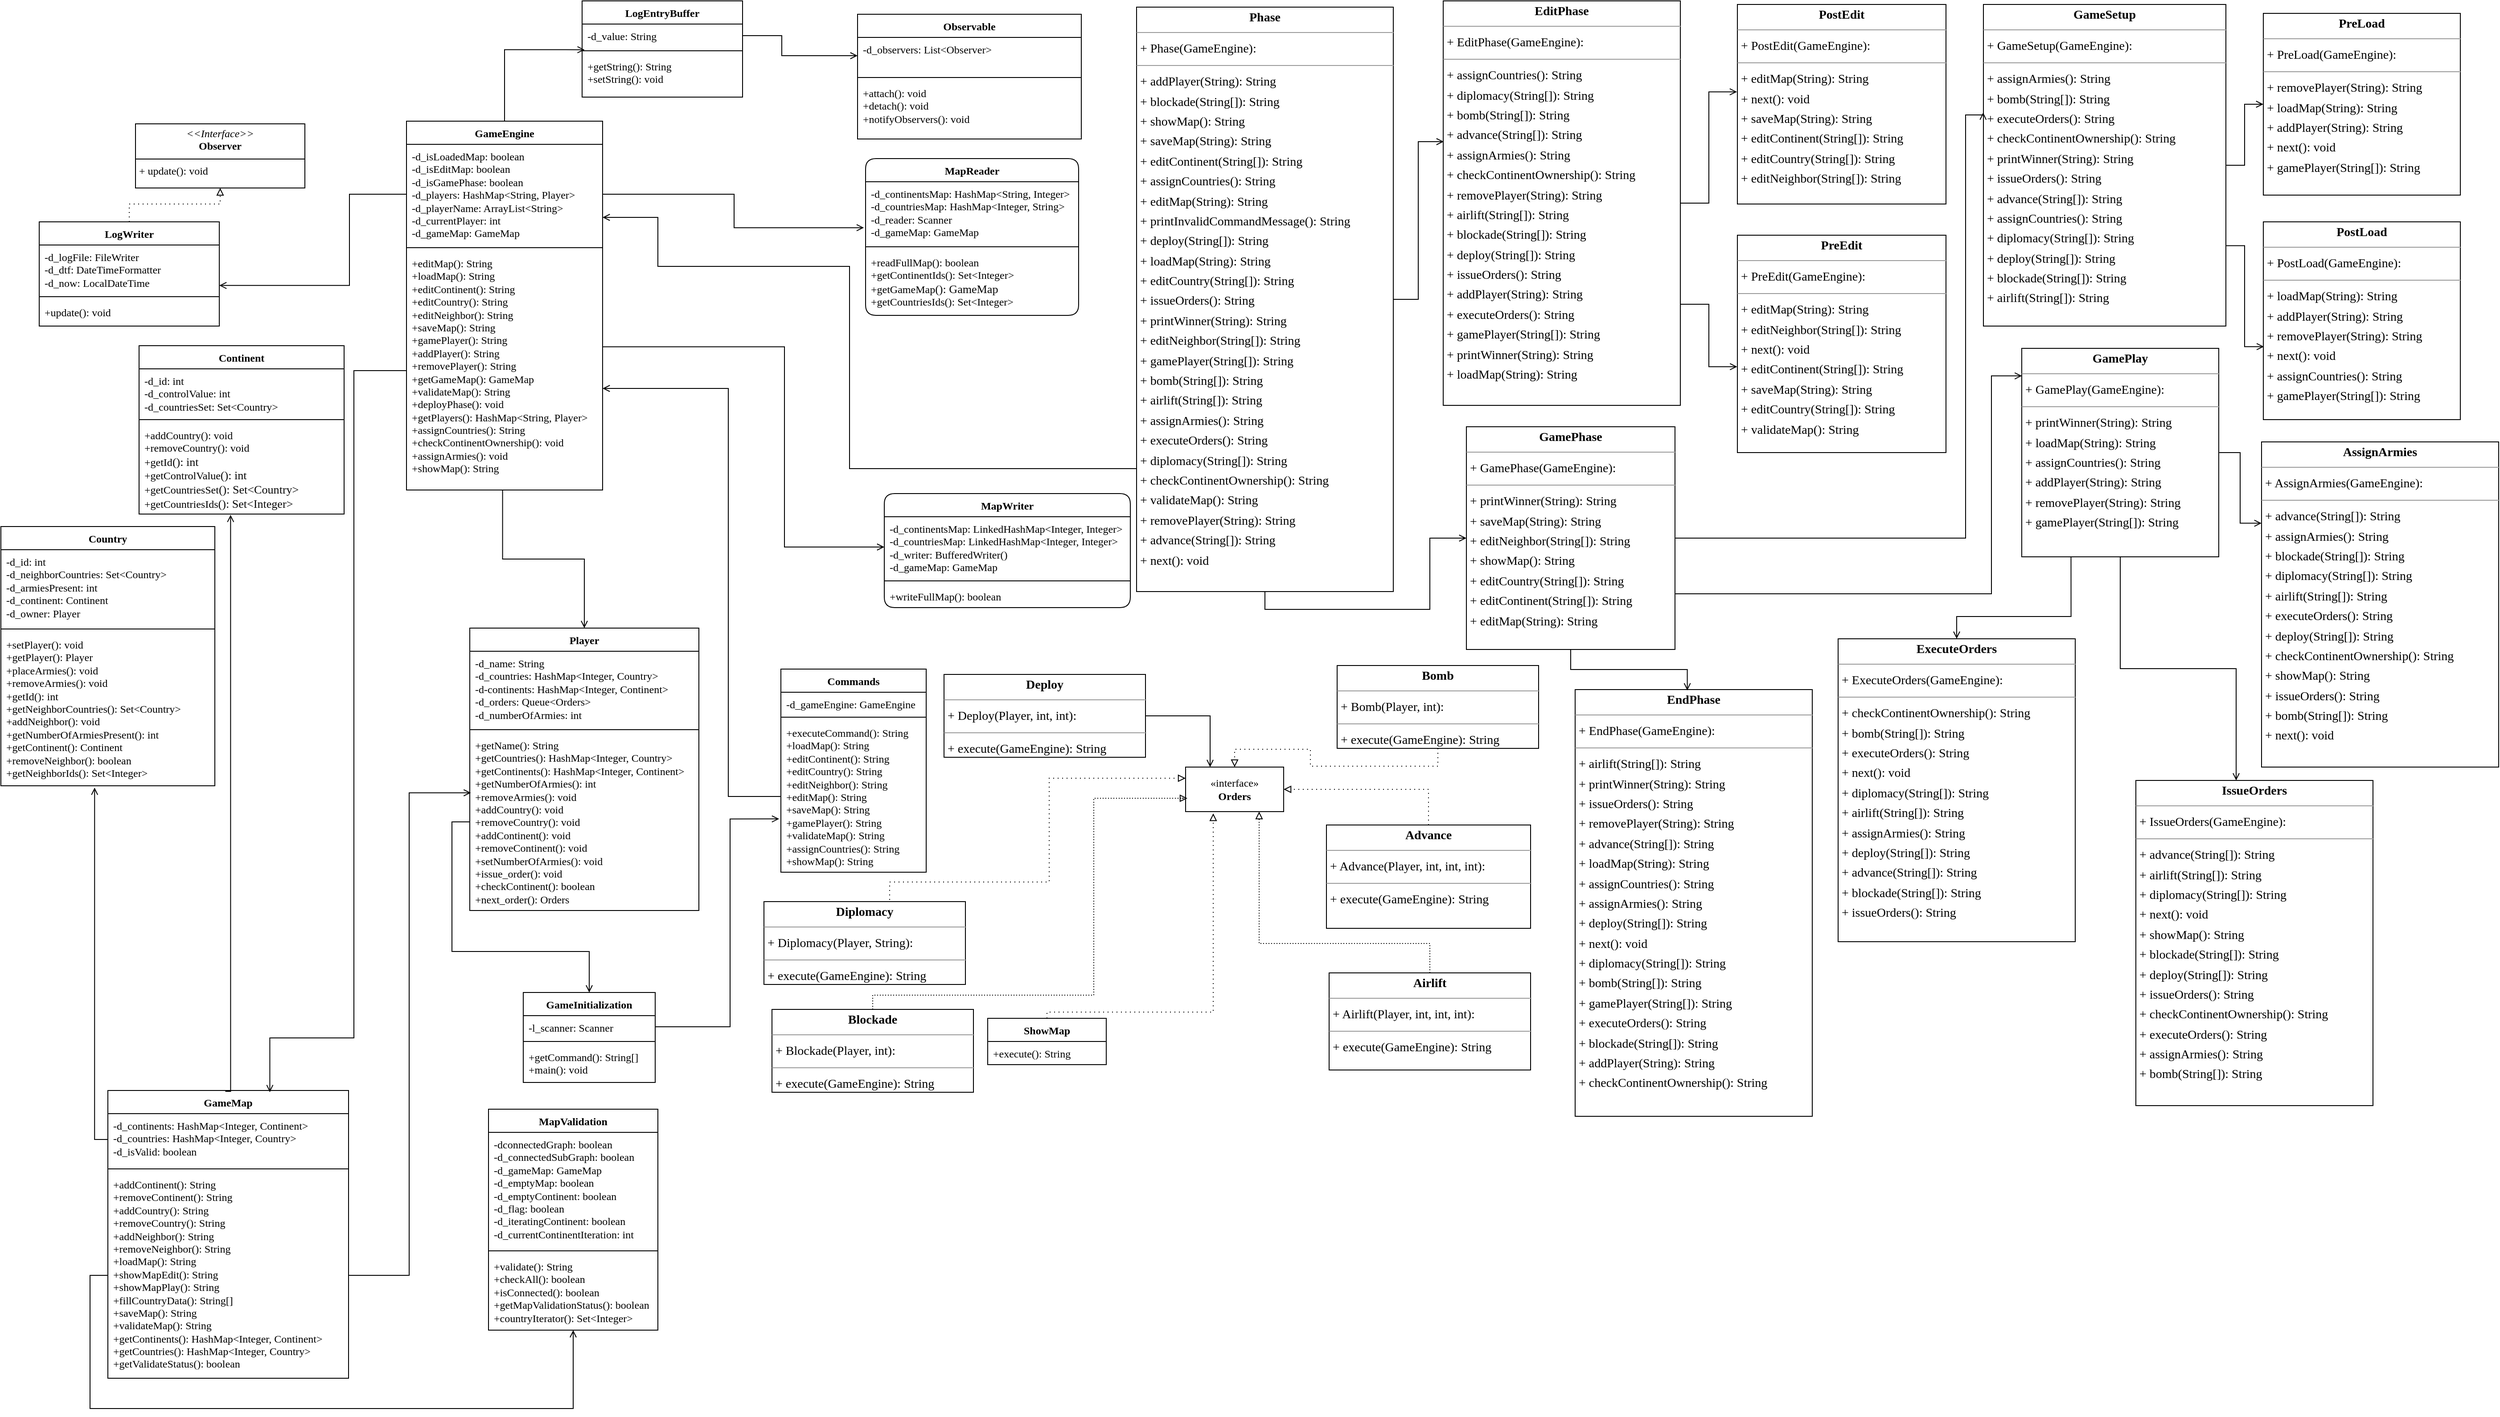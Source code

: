 <mxfile version="23.1.5" type="device">
  <diagram name="Page-1" id="8xsfMNI_2PLr7g7BhxxV">
    <mxGraphModel dx="3000" dy="4917" grid="0" gridSize="10" guides="1" tooltips="1" connect="1" arrows="1" fold="1" page="1" pageScale="1" pageWidth="2339" pageHeight="3300" math="0" shadow="0">
      <root>
        <mxCell id="0" />
        <mxCell id="1" parent="0" />
        <mxCell id="Ep6wm1nC07nQk0jGkavb-5" value="&lt;font&gt;Country&lt;/font&gt;" style="swimlane;fontStyle=1;align=center;verticalAlign=top;childLayout=stackLayout;horizontal=1;startSize=26;horizontalStack=0;resizeParent=1;resizeParentMax=0;resizeLast=0;collapsible=1;marginBottom=0;whiteSpace=wrap;html=1;rounded=0;swimlaneLine=1;fontFamily=Times New Roman;" parent="1" vertex="1">
          <mxGeometry x="150" y="-93" width="240" height="291" as="geometry">
            <mxRectangle x="150" y="-93" width="78" height="26" as="alternateBounds" />
          </mxGeometry>
        </mxCell>
        <mxCell id="Ep6wm1nC07nQk0jGkavb-6" value="&lt;font style=&quot;font-size: 12px;&quot;&gt;-d_id: int&lt;br&gt;-d_neighborCountries: Set&amp;lt;Country&amp;gt;&lt;br&gt;-d_armiesPresent: int&lt;br&gt;-d_continent: Continent&lt;br&gt;-d_owner: Player&lt;br&gt;&lt;/font&gt;&lt;font style=&quot;font-size: 12px;&quot;&gt;&lt;br&gt;&lt;/font&gt;&lt;div&gt;&lt;br&gt;&lt;/div&gt;" style="text;strokeColor=none;fillColor=none;align=left;verticalAlign=top;spacingLeft=4;spacingRight=4;overflow=hidden;rotatable=0;points=[[0,0.5],[1,0.5]];portConstraint=eastwest;whiteSpace=wrap;html=1;rounded=1;swimlaneLine=1;fontFamily=Times New Roman;" parent="Ep6wm1nC07nQk0jGkavb-5" vertex="1">
          <mxGeometry y="26" width="240" height="85" as="geometry" />
        </mxCell>
        <mxCell id="Ep6wm1nC07nQk0jGkavb-7" value="" style="line;strokeWidth=1;fillColor=none;align=left;verticalAlign=middle;spacingTop=-1;spacingLeft=3;spacingRight=3;rotatable=0;labelPosition=right;points=[];portConstraint=eastwest;strokeColor=inherit;rounded=1;swimlaneLine=1;fontFamily=Times New Roman;" parent="Ep6wm1nC07nQk0jGkavb-5" vertex="1">
          <mxGeometry y="111" width="240" height="8" as="geometry" />
        </mxCell>
        <mxCell id="Ep6wm1nC07nQk0jGkavb-8" value="&lt;font&gt;+setPlayer(): void&lt;br&gt;+getPlayer(): Player&lt;br&gt;+placeArmies(): void&lt;br&gt;+removeArmies(): void&lt;br&gt;+getId(): int&lt;br&gt;+getNeighborCountries(): Set&amp;lt;Country&amp;gt;&lt;br&gt;+addNeighbor(): void&lt;br&gt;+getNumberOfArmiesPresent(): int&lt;br&gt;+getContinent(): Continent&lt;br&gt;+removeNeighbor(): boolean&lt;br&gt;+getNeighborIds(): Set&amp;lt;Integer&amp;gt;&lt;/font&gt;&lt;div&gt;&lt;br&gt;&lt;/div&gt;" style="text;strokeColor=none;fillColor=none;align=left;verticalAlign=top;spacingLeft=4;spacingRight=4;overflow=hidden;rotatable=0;points=[[0,0.5],[1,0.5]];portConstraint=eastwest;whiteSpace=wrap;html=1;rounded=1;swimlaneLine=1;fontFamily=Times New Roman;" parent="Ep6wm1nC07nQk0jGkavb-5" vertex="1">
          <mxGeometry y="119" width="240" height="172" as="geometry" />
        </mxCell>
        <mxCell id="Ep6wm1nC07nQk0jGkavb-13" value="&lt;font&gt;Continent&lt;/font&gt;" style="swimlane;fontStyle=1;align=center;verticalAlign=top;childLayout=stackLayout;horizontal=1;startSize=26;horizontalStack=0;resizeParent=1;resizeParentMax=0;resizeLast=0;collapsible=1;marginBottom=0;whiteSpace=wrap;html=1;rounded=0;swimlaneLine=1;fontFamily=Times New Roman;" parent="1" vertex="1">
          <mxGeometry x="305" y="-296" width="230" height="189" as="geometry" />
        </mxCell>
        <mxCell id="Ep6wm1nC07nQk0jGkavb-14" value="&lt;font&gt;-d_id: int&lt;br style=&quot;border-color: var(--border-color);&quot;&gt;-d_controlValue: int&lt;br style=&quot;border-color: var(--border-color);&quot;&gt;-d_countriesSet: Set&amp;lt;Country&amp;gt;&lt;br&gt;&lt;/font&gt;&lt;font&gt;&lt;br&gt;&lt;/font&gt;" style="text;strokeColor=none;fillColor=none;align=left;verticalAlign=top;spacingLeft=4;spacingRight=4;overflow=hidden;rotatable=0;points=[[0,0.5],[1,0.5]];portConstraint=eastwest;whiteSpace=wrap;html=1;rounded=1;swimlaneLine=1;fontFamily=Times New Roman;" parent="Ep6wm1nC07nQk0jGkavb-13" vertex="1">
          <mxGeometry y="26" width="230" height="53" as="geometry" />
        </mxCell>
        <mxCell id="Ep6wm1nC07nQk0jGkavb-15" value="" style="line;strokeWidth=1;fillColor=none;align=left;verticalAlign=middle;spacingTop=-1;spacingLeft=3;spacingRight=3;rotatable=0;labelPosition=right;points=[];portConstraint=eastwest;strokeColor=inherit;rounded=1;swimlaneLine=1;fontFamily=Times New Roman;" parent="Ep6wm1nC07nQk0jGkavb-13" vertex="1">
          <mxGeometry y="79" width="230" height="8" as="geometry" />
        </mxCell>
        <mxCell id="Ep6wm1nC07nQk0jGkavb-16" value="&lt;font&gt;+addCountry(): void&lt;br&gt;+removeCountry(): void&lt;br&gt;+getId&lt;span style=&quot;font-size: 9.8pt; background-color: rgb(255, 255, 255); color: rgb(8, 8, 8);&quot;&gt;(): int&lt;/span&gt;&lt;br&gt;+getControlValue&lt;span style=&quot;font-size: 9.8pt; background-color: rgb(255, 255, 255); color: rgb(8, 8, 8);&quot;&gt;(): int&lt;/span&gt;&lt;br&gt;+getCountriesSet&lt;span style=&quot;font-size: 9.8pt; background-color: rgb(255, 255, 255); color: rgb(8, 8, 8);&quot;&gt;(): Set&amp;lt;Country&amp;gt;&lt;/span&gt;&lt;br&gt;+getCountriesIds&lt;span style=&quot;font-size: 9.8pt; background-color: rgb(255, 255, 255); color: rgb(8, 8, 8);&quot;&gt;(): Set&amp;lt;Integer&amp;gt;&lt;/span&gt;&lt;/font&gt;" style="text;strokeColor=none;fillColor=none;align=left;verticalAlign=top;spacingLeft=4;spacingRight=4;overflow=hidden;rotatable=0;points=[[0,0.5],[1,0.5]];portConstraint=eastwest;whiteSpace=wrap;html=1;rounded=1;swimlaneLine=1;fontFamily=Times New Roman;" parent="Ep6wm1nC07nQk0jGkavb-13" vertex="1">
          <mxGeometry y="87" width="230" height="102" as="geometry" />
        </mxCell>
        <mxCell id="Ep6wm1nC07nQk0jGkavb-137" value="&lt;font&gt;GameEngine&lt;/font&gt;" style="swimlane;fontStyle=1;align=center;verticalAlign=top;childLayout=stackLayout;horizontal=1;startSize=26;horizontalStack=0;resizeParent=1;resizeParentMax=0;resizeLast=0;collapsible=1;marginBottom=0;whiteSpace=wrap;html=1;rounded=0;swimlaneLine=1;fontFamily=Times New Roman;" parent="1" vertex="1">
          <mxGeometry x="605" y="-548" width="220" height="414" as="geometry" />
        </mxCell>
        <mxCell id="Ep6wm1nC07nQk0jGkavb-138" value="&lt;div&gt;&lt;font&gt;-d_isLoadedMap: boolean&lt;/font&gt;&lt;/div&gt;&lt;div&gt;&lt;font&gt;-d_isEditMap: boolean&lt;/font&gt;&lt;/div&gt;&lt;div&gt;&lt;font&gt;-d_isGamePhase: boolean&lt;/font&gt;&lt;/div&gt;&lt;div&gt;&lt;font&gt;-d_players: HashMap&amp;lt;String, Player&amp;gt;&lt;/font&gt;&lt;/div&gt;&lt;div&gt;&lt;font&gt;-d_playerName: ArrayList&amp;lt;String&amp;gt;&lt;/font&gt;&lt;/div&gt;&lt;div&gt;&lt;font&gt;-d_currentPlayer: int&lt;/font&gt;&lt;/div&gt;&lt;div&gt;&lt;font&gt;-d_gameMap: GameMap&lt;/font&gt;&lt;font&gt;&lt;br&gt;&lt;/font&gt;&lt;/div&gt;" style="text;strokeColor=none;fillColor=none;align=left;verticalAlign=top;spacingLeft=4;spacingRight=4;overflow=hidden;rotatable=0;points=[[0,0.5],[1,0.5]];portConstraint=eastwest;whiteSpace=wrap;html=1;rounded=1;swimlaneLine=1;fontFamily=Times New Roman;" parent="Ep6wm1nC07nQk0jGkavb-137" vertex="1">
          <mxGeometry y="26" width="220" height="112" as="geometry" />
        </mxCell>
        <mxCell id="Ep6wm1nC07nQk0jGkavb-139" value="" style="line;strokeWidth=1;fillColor=none;align=left;verticalAlign=middle;spacingTop=-1;spacingLeft=3;spacingRight=3;rotatable=0;labelPosition=right;points=[];portConstraint=eastwest;strokeColor=inherit;rounded=1;swimlaneLine=1;fontFamily=Times New Roman;" parent="Ep6wm1nC07nQk0jGkavb-137" vertex="1">
          <mxGeometry y="138" width="220" height="8" as="geometry" />
        </mxCell>
        <mxCell id="Ep6wm1nC07nQk0jGkavb-140" value="&lt;div&gt;&lt;font&gt;+editMap(): String&lt;/font&gt;&lt;/div&gt;&lt;div&gt;&lt;font&gt;+loadMap(): String&lt;/font&gt;&lt;/div&gt;&lt;div&gt;&lt;font&gt;+editContinent(): String&lt;/font&gt;&lt;/div&gt;&lt;div&gt;&lt;font&gt;+editCountry(): String&lt;/font&gt;&lt;/div&gt;&lt;div&gt;&lt;font&gt;+editNeighbor(): String&lt;/font&gt;&lt;/div&gt;&lt;div&gt;&lt;font&gt;+saveMap(): String&lt;/font&gt;&lt;/div&gt;&lt;div&gt;&lt;font&gt;+gamePlayer(): String&lt;/font&gt;&lt;/div&gt;&lt;div&gt;&lt;font&gt;+addPlayer(): String&lt;/font&gt;&lt;/div&gt;&lt;div&gt;&lt;font&gt;+removePlayer(): String&lt;/font&gt;&lt;/div&gt;&lt;div&gt;&lt;font&gt;+getGameMap(): GameMap&lt;/font&gt;&lt;/div&gt;&lt;div&gt;&lt;font&gt;+validateMap(): String&lt;/font&gt;&lt;/div&gt;&lt;div&gt;&lt;font&gt;+deployPhase(): void&lt;/font&gt;&lt;/div&gt;&lt;div&gt;&lt;font&gt;+getPlayers(): HashMap&amp;lt;String, Player&amp;gt;&lt;/font&gt;&lt;/div&gt;&lt;div&gt;&lt;font&gt;+assignCountries(): String&lt;/font&gt;&lt;/div&gt;&lt;div&gt;&lt;font&gt;+checkContinentOwnership(): void&lt;/font&gt;&lt;/div&gt;&lt;div&gt;&lt;font&gt;+assignArmies(): void&lt;/font&gt;&lt;/div&gt;&lt;div&gt;&lt;font&gt;+showMap(): String&lt;/font&gt;&lt;/div&gt;" style="text;strokeColor=none;fillColor=none;align=left;verticalAlign=top;spacingLeft=4;spacingRight=4;overflow=hidden;rotatable=0;points=[[0,0.5],[1,0.5]];portConstraint=eastwest;whiteSpace=wrap;html=1;rounded=1;swimlaneLine=1;fontFamily=Times New Roman;" parent="Ep6wm1nC07nQk0jGkavb-137" vertex="1">
          <mxGeometry y="146" width="220" height="268" as="geometry" />
        </mxCell>
        <mxCell id="Ep6wm1nC07nQk0jGkavb-143" value="&lt;font&gt;MapReader&lt;/font&gt;" style="swimlane;fontStyle=1;align=center;verticalAlign=top;childLayout=stackLayout;horizontal=1;startSize=26;horizontalStack=0;resizeParent=1;resizeParentMax=0;resizeLast=0;collapsible=1;marginBottom=0;whiteSpace=wrap;html=1;rounded=1;swimlaneLine=1;fontFamily=Times New Roman;" parent="1" vertex="1">
          <mxGeometry x="1120" y="-506" width="239" height="176" as="geometry" />
        </mxCell>
        <mxCell id="Ep6wm1nC07nQk0jGkavb-144" value="&lt;font&gt;-d_continentsMap: HashMap&amp;lt;String, Integer&amp;gt;&lt;br&gt;-d_countriesMap: HashMap&amp;lt;Integer, String&amp;gt;&lt;br&gt;-d_reader: Scanner&lt;br&gt;-d_gameMap: GameMap&lt;br&gt;&lt;/font&gt;" style="text;strokeColor=none;fillColor=none;align=left;verticalAlign=top;spacingLeft=4;spacingRight=4;overflow=hidden;rotatable=0;points=[[0,0.5],[1,0.5]];portConstraint=eastwest;whiteSpace=wrap;html=1;rounded=1;swimlaneLine=1;fontFamily=Times New Roman;" parent="Ep6wm1nC07nQk0jGkavb-143" vertex="1">
          <mxGeometry y="26" width="239" height="69" as="geometry" />
        </mxCell>
        <mxCell id="Ep6wm1nC07nQk0jGkavb-145" value="" style="line;strokeWidth=1;fillColor=none;align=left;verticalAlign=middle;spacingTop=-1;spacingLeft=3;spacingRight=3;rotatable=0;labelPosition=right;points=[];portConstraint=eastwest;strokeColor=inherit;rounded=1;swimlaneLine=1;fontFamily=Times New Roman;" parent="Ep6wm1nC07nQk0jGkavb-143" vertex="1">
          <mxGeometry y="95" width="239" height="8" as="geometry" />
        </mxCell>
        <mxCell id="Ep6wm1nC07nQk0jGkavb-146" value="&lt;font&gt;+readFullMap(): boolean&lt;br&gt;+getContinentIds(): Set&amp;lt;Integer&amp;gt;&lt;br&gt;+getGameMap&lt;span style=&quot;font-size: 9.8pt; background-color: rgb(255, 255, 255); color: rgb(8, 8, 8);&quot;&gt;(): GameMap&lt;/span&gt;&lt;br&gt;+getCountriesIds(): Set&amp;lt;Integer&amp;gt;&lt;/font&gt;" style="text;strokeColor=none;fillColor=none;align=left;verticalAlign=top;spacingLeft=4;spacingRight=4;overflow=hidden;rotatable=0;points=[[0,0.5],[1,0.5]];portConstraint=eastwest;whiteSpace=wrap;html=1;rounded=1;swimlaneLine=1;fontFamily=Times New Roman;" parent="Ep6wm1nC07nQk0jGkavb-143" vertex="1">
          <mxGeometry y="103" width="239" height="73" as="geometry" />
        </mxCell>
        <mxCell id="Ep6wm1nC07nQk0jGkavb-147" value="&lt;font&gt;MapWriter&lt;/font&gt;" style="swimlane;fontStyle=1;align=center;verticalAlign=top;childLayout=stackLayout;horizontal=1;startSize=26;horizontalStack=0;resizeParent=1;resizeParentMax=0;resizeLast=0;collapsible=1;marginBottom=0;whiteSpace=wrap;html=1;rounded=1;swimlaneLine=1;fontFamily=Times New Roman;" parent="1" vertex="1">
          <mxGeometry x="1141" y="-130" width="276" height="128" as="geometry" />
        </mxCell>
        <mxCell id="Ep6wm1nC07nQk0jGkavb-148" value="&lt;font&gt;-d_continentsMap: LinkedHashMap&amp;lt;Integer, Integer&amp;gt;&lt;br&gt;-d_countriesMap: LinkedHashMap&amp;lt;Integer, Integer&amp;gt;&lt;/font&gt;&lt;div&gt;&lt;font&gt;-d_writer: BufferedWriter()&lt;/font&gt;&lt;/div&gt;&lt;div&gt;&lt;font&gt;-d_gameMap: GameMap&lt;/font&gt;&lt;font&gt;&lt;br&gt;&lt;/font&gt;&lt;/div&gt;" style="text;strokeColor=none;fillColor=none;align=left;verticalAlign=top;spacingLeft=4;spacingRight=4;overflow=hidden;rotatable=0;points=[[0,0.5],[1,0.5]];portConstraint=eastwest;whiteSpace=wrap;html=1;rounded=0;swimlaneLine=1;fontFamily=Times New Roman;" parent="Ep6wm1nC07nQk0jGkavb-147" vertex="1">
          <mxGeometry y="26" width="276" height="68" as="geometry" />
        </mxCell>
        <mxCell id="Ep6wm1nC07nQk0jGkavb-149" value="" style="line;strokeWidth=1;fillColor=none;align=left;verticalAlign=middle;spacingTop=-1;spacingLeft=3;spacingRight=3;rotatable=0;labelPosition=right;points=[];portConstraint=eastwest;strokeColor=inherit;rounded=1;swimlaneLine=1;fontFamily=Times New Roman;" parent="Ep6wm1nC07nQk0jGkavb-147" vertex="1">
          <mxGeometry y="94" width="276" height="8" as="geometry" />
        </mxCell>
        <mxCell id="Ep6wm1nC07nQk0jGkavb-150" value="&lt;font&gt;+writeFullMap(): boolean&lt;/font&gt;" style="text;strokeColor=none;fillColor=none;align=left;verticalAlign=top;spacingLeft=4;spacingRight=4;overflow=hidden;rotatable=0;points=[[0,0.5],[1,0.5]];portConstraint=eastwest;whiteSpace=wrap;html=1;rounded=1;swimlaneLine=1;fontFamily=Times New Roman;" parent="Ep6wm1nC07nQk0jGkavb-147" vertex="1">
          <mxGeometry y="102" width="276" height="26" as="geometry" />
        </mxCell>
        <mxCell id="Ep6wm1nC07nQk0jGkavb-151" value="&lt;font&gt;GameMap&lt;/font&gt;" style="swimlane;fontStyle=1;align=center;verticalAlign=top;childLayout=stackLayout;horizontal=1;startSize=26;horizontalStack=0;resizeParent=1;resizeParentMax=0;resizeLast=0;collapsible=1;marginBottom=0;whiteSpace=wrap;html=1;rounded=0;swimlaneLine=1;fontFamily=Times New Roman;" parent="1" vertex="1">
          <mxGeometry x="270" y="540" width="270" height="323" as="geometry" />
        </mxCell>
        <mxCell id="Ep6wm1nC07nQk0jGkavb-152" value="&lt;font&gt;-d_continents: HashMap&amp;lt;Integer, Continent&amp;gt;&lt;br&gt;-d_countries: HashMap&amp;lt;Integer, Country&amp;gt;&lt;br&gt;-d_isValid: boolean&lt;/font&gt;&lt;font&gt;&lt;br&gt;&lt;/font&gt;" style="text;strokeColor=none;fillColor=none;align=left;verticalAlign=top;spacingLeft=4;spacingRight=4;overflow=hidden;rotatable=0;points=[[0,0.5],[1,0.5]];portConstraint=eastwest;whiteSpace=wrap;html=1;rounded=1;swimlaneLine=1;fontFamily=Times New Roman;" parent="Ep6wm1nC07nQk0jGkavb-151" vertex="1">
          <mxGeometry y="26" width="270" height="58" as="geometry" />
        </mxCell>
        <mxCell id="Ep6wm1nC07nQk0jGkavb-153" value="" style="line;strokeWidth=1;fillColor=none;align=left;verticalAlign=middle;spacingTop=-1;spacingLeft=3;spacingRight=3;rotatable=0;labelPosition=right;points=[];portConstraint=eastwest;strokeColor=inherit;rounded=1;swimlaneLine=1;fontFamily=Times New Roman;" parent="Ep6wm1nC07nQk0jGkavb-151" vertex="1">
          <mxGeometry y="84" width="270" height="8" as="geometry" />
        </mxCell>
        <mxCell id="Ep6wm1nC07nQk0jGkavb-154" value="&lt;font&gt;+addContinent(): String&lt;br&gt;+removeContinent(): String&lt;br&gt;+addCountry(): String&lt;br&gt;+removeCountry(): String&lt;br&gt;+addNeighbor(): String&lt;br&gt;+removeNeighbor(): String&lt;br&gt;+loadMap(): String&lt;br&gt;+showMapEdit(): String&lt;br&gt;+showMapPlay(): String&lt;br&gt;+fillCountryData(): String[]&lt;br&gt;+saveMap(): String&lt;br&gt;+validateMap(): String&lt;br&gt;+getContinents(): HashMap&amp;lt;Integer, Continent&amp;gt;&lt;br&gt;+getCountries(): HashMap&amp;lt;Integer, Country&amp;gt;&lt;br&gt;+getValidateStatus(): boolean&lt;br&gt;&lt;/font&gt;" style="text;strokeColor=none;fillColor=none;align=left;verticalAlign=top;spacingLeft=4;spacingRight=4;overflow=hidden;rotatable=0;points=[[0,0.5],[1,0.5]];portConstraint=eastwest;whiteSpace=wrap;html=1;rounded=1;swimlaneLine=1;fontFamily=Times New Roman;" parent="Ep6wm1nC07nQk0jGkavb-151" vertex="1">
          <mxGeometry y="92" width="270" height="231" as="geometry" />
        </mxCell>
        <mxCell id="Ep6wm1nC07nQk0jGkavb-159" value="&lt;font&gt;Player&lt;/font&gt;" style="swimlane;fontStyle=1;align=center;verticalAlign=top;childLayout=stackLayout;horizontal=1;startSize=26;horizontalStack=0;resizeParent=1;resizeParentMax=0;resizeLast=0;collapsible=1;marginBottom=0;whiteSpace=wrap;html=1;rounded=0;swimlaneLine=1;fontFamily=Times New Roman;" parent="1" vertex="1">
          <mxGeometry x="676" y="21" width="257" height="317" as="geometry" />
        </mxCell>
        <mxCell id="Ep6wm1nC07nQk0jGkavb-160" value="&lt;div&gt;&lt;font&gt;-d_name: String&lt;/font&gt;&lt;/div&gt;&lt;div&gt;&lt;font&gt;-d_countries: HashMap&amp;lt;Integer, Country&amp;gt;&lt;/font&gt;&lt;/div&gt;&lt;div&gt;&lt;font&gt;-d-continents: HashMap&amp;lt;Integer, Continent&amp;gt;&lt;/font&gt;&lt;/div&gt;&lt;div&gt;&lt;font&gt;-d_orders: Queue&amp;lt;Orders&amp;gt;&lt;/font&gt;&lt;/div&gt;&lt;div&gt;&lt;font&gt;-d_numberOfArmies: int&lt;/font&gt;&lt;/div&gt;&lt;div&gt;&lt;br&gt;&lt;/div&gt;" style="text;strokeColor=none;fillColor=none;align=left;verticalAlign=top;spacingLeft=4;spacingRight=4;overflow=hidden;rotatable=0;points=[[0,0.5],[1,0.5]];portConstraint=eastwest;whiteSpace=wrap;html=1;rounded=1;swimlaneLine=1;fontFamily=Times New Roman;" parent="Ep6wm1nC07nQk0jGkavb-159" vertex="1">
          <mxGeometry y="26" width="257" height="84" as="geometry" />
        </mxCell>
        <mxCell id="Ep6wm1nC07nQk0jGkavb-161" value="" style="line;strokeWidth=1;fillColor=none;align=left;verticalAlign=middle;spacingTop=-1;spacingLeft=3;spacingRight=3;rotatable=0;labelPosition=right;points=[];portConstraint=eastwest;strokeColor=inherit;rounded=1;swimlaneLine=1;fontFamily=Times New Roman;" parent="Ep6wm1nC07nQk0jGkavb-159" vertex="1">
          <mxGeometry y="110" width="257" height="8" as="geometry" />
        </mxCell>
        <mxCell id="Ep6wm1nC07nQk0jGkavb-162" value="&lt;font&gt;+getName(): String&lt;br&gt;+getCountries(): HashMap&amp;lt;Integer, Country&amp;gt;&lt;br&gt;+getContinents(): HashMap&amp;lt;Integer, Continent&amp;gt;&lt;br&gt;+getNumberOfArmies(): int&lt;br&gt;+removeArmies(): void&lt;br&gt;+addCountry(): void&lt;br&gt;+removeCountry(): void&lt;br&gt;+addContinent(): void&lt;br&gt;+removeContinent(): void&lt;br&gt;+setNumberOfArmies(): void&lt;br&gt;+issue_order(): void&lt;br&gt;+checkContinent(): boolean&lt;br&gt;+next_order(): Orders&lt;br&gt;&lt;/font&gt;&lt;div&gt;&lt;br&gt;&lt;/div&gt;" style="text;strokeColor=none;fillColor=none;align=left;verticalAlign=top;spacingLeft=4;spacingRight=4;overflow=hidden;rotatable=0;points=[[0,0.5],[1,0.5]];portConstraint=eastwest;whiteSpace=wrap;html=1;rounded=1;swimlaneLine=1;fontFamily=Times New Roman;" parent="Ep6wm1nC07nQk0jGkavb-159" vertex="1">
          <mxGeometry y="118" width="257" height="199" as="geometry" />
        </mxCell>
        <mxCell id="Ep6wm1nC07nQk0jGkavb-168" value="&lt;font&gt;«interface»&lt;br&gt;&lt;b&gt;Orders&lt;/b&gt;&lt;/font&gt;" style="html=1;whiteSpace=wrap;rounded=0;swimlaneLine=1;fontFamily=Times New Roman;" parent="1" vertex="1">
          <mxGeometry x="1479" y="177" width="110" height="50" as="geometry" />
        </mxCell>
        <mxCell id="g_sSXByizbJ6WhdZ6kjL-8" style="edgeStyle=orthogonalEdgeStyle;rounded=0;orthogonalLoop=1;jettySize=auto;html=1;exitX=0.5;exitY=0;exitDx=0;exitDy=0;dashed=1;dashPattern=1 4;endArrow=block;endFill=0;swimlaneLine=1;fontFamily=Times New Roman;" parent="1" source="Ep6wm1nC07nQk0jGkavb-169" edge="1">
          <mxGeometry relative="1" as="geometry">
            <Array as="points">
              <mxPoint x="1324" y="452" />
              <mxPoint x="1510" y="452" />
            </Array>
            <mxPoint x="1510" y="229" as="targetPoint" />
          </mxGeometry>
        </mxCell>
        <mxCell id="Ep6wm1nC07nQk0jGkavb-169" value="&lt;font&gt;ShowMap&lt;/font&gt;" style="swimlane;fontStyle=1;align=center;verticalAlign=top;childLayout=stackLayout;horizontal=1;startSize=26;horizontalStack=0;resizeParent=1;resizeParentMax=0;resizeLast=0;collapsible=1;marginBottom=0;whiteSpace=wrap;html=1;rounded=0;swimlaneLine=1;fontFamily=Times New Roman;" parent="1" vertex="1">
          <mxGeometry x="1257" y="459" width="133" height="52" as="geometry" />
        </mxCell>
        <mxCell id="Ep6wm1nC07nQk0jGkavb-172" value="&lt;font&gt;+execute(): String&lt;/font&gt;" style="text;strokeColor=none;fillColor=none;align=left;verticalAlign=top;spacingLeft=4;spacingRight=4;overflow=hidden;rotatable=0;points=[[0,0.5],[1,0.5]];portConstraint=eastwest;whiteSpace=wrap;html=1;rounded=0;swimlaneLine=1;fontFamily=Times New Roman;" parent="Ep6wm1nC07nQk0jGkavb-169" vertex="1">
          <mxGeometry y="26" width="133" height="26" as="geometry" />
        </mxCell>
        <mxCell id="Ep6wm1nC07nQk0jGkavb-173" value="&lt;font&gt;Commands&lt;/font&gt;" style="swimlane;fontStyle=1;align=center;verticalAlign=top;childLayout=stackLayout;horizontal=1;startSize=26;horizontalStack=0;resizeParent=1;resizeParentMax=0;resizeLast=0;collapsible=1;marginBottom=0;whiteSpace=wrap;html=1;rounded=0;swimlaneLine=1;fontFamily=Times New Roman;" parent="1" vertex="1">
          <mxGeometry x="1025" y="67" width="163" height="228" as="geometry" />
        </mxCell>
        <mxCell id="Ep6wm1nC07nQk0jGkavb-174" value="&lt;font&gt;-d_gameEngine: GameEngine&lt;/font&gt;" style="text;strokeColor=none;fillColor=none;align=left;verticalAlign=top;spacingLeft=4;spacingRight=4;overflow=hidden;rotatable=0;points=[[0,0.5],[1,0.5]];portConstraint=eastwest;whiteSpace=wrap;html=1;rounded=1;swimlaneLine=1;fontFamily=Times New Roman;" parent="Ep6wm1nC07nQk0jGkavb-173" vertex="1">
          <mxGeometry y="26" width="163" height="24" as="geometry" />
        </mxCell>
        <mxCell id="Ep6wm1nC07nQk0jGkavb-175" value="" style="line;strokeWidth=1;fillColor=none;align=left;verticalAlign=middle;spacingTop=-1;spacingLeft=3;spacingRight=3;rotatable=0;labelPosition=right;points=[];portConstraint=eastwest;strokeColor=inherit;rounded=1;swimlaneLine=1;fontFamily=Times New Roman;" parent="Ep6wm1nC07nQk0jGkavb-173" vertex="1">
          <mxGeometry y="50" width="163" height="8" as="geometry" />
        </mxCell>
        <mxCell id="Ep6wm1nC07nQk0jGkavb-176" value="&lt;font&gt;+executeCommand(): String&lt;/font&gt;&lt;div&gt;&lt;font&gt;+loadMap(): String&lt;/font&gt;&lt;/div&gt;&lt;div&gt;&lt;font&gt;+editContinent(): String&lt;/font&gt;&lt;/div&gt;&lt;div&gt;&lt;font&gt;+editCountry(): String&lt;/font&gt;&lt;/div&gt;&lt;div&gt;&lt;font&gt;+editNeighbor(): String&lt;/font&gt;&lt;/div&gt;&lt;div&gt;&lt;font&gt;+editMap(): String&lt;/font&gt;&lt;/div&gt;&lt;div&gt;&lt;font&gt;+saveMap(): String&lt;/font&gt;&lt;/div&gt;&lt;div&gt;&lt;font&gt;+gamePlayer(): String&lt;/font&gt;&lt;/div&gt;&lt;div&gt;&lt;font&gt;+validateMap(): String&lt;/font&gt;&lt;/div&gt;&lt;div&gt;&lt;font&gt;+assignCountries(): String&lt;/font&gt;&lt;/div&gt;&lt;div&gt;&lt;font&gt;+showMap(): String&lt;/font&gt;&lt;/div&gt;&lt;div&gt;&lt;font&gt;&lt;br&gt;&lt;/font&gt;&lt;/div&gt;&lt;div&gt;&lt;br&gt;&lt;/div&gt;" style="text;strokeColor=none;fillColor=none;align=left;verticalAlign=top;spacingLeft=4;spacingRight=4;overflow=hidden;rotatable=0;points=[[0,0.5],[1,0.5]];portConstraint=eastwest;whiteSpace=wrap;html=1;rounded=1;swimlaneLine=1;fontFamily=Times New Roman;" parent="Ep6wm1nC07nQk0jGkavb-173" vertex="1">
          <mxGeometry y="58" width="163" height="170" as="geometry" />
        </mxCell>
        <mxCell id="Ep6wm1nC07nQk0jGkavb-177" value="&lt;font&gt;GameInitialization&lt;/font&gt;" style="swimlane;fontStyle=1;align=center;verticalAlign=top;childLayout=stackLayout;horizontal=1;startSize=26;horizontalStack=0;resizeParent=1;resizeParentMax=0;resizeLast=0;collapsible=1;marginBottom=0;whiteSpace=wrap;html=1;rounded=0;swimlaneLine=1;fontFamily=Times New Roman;" parent="1" vertex="1">
          <mxGeometry x="736" y="430" width="148" height="101" as="geometry" />
        </mxCell>
        <mxCell id="Ep6wm1nC07nQk0jGkavb-178" value="&lt;font&gt;-l_scanner: Scanner&lt;/font&gt;" style="text;strokeColor=none;fillColor=none;align=left;verticalAlign=top;spacingLeft=4;spacingRight=4;overflow=hidden;rotatable=0;points=[[0,0.5],[1,0.5]];portConstraint=eastwest;whiteSpace=wrap;html=1;rounded=0;swimlaneLine=1;fontFamily=Times New Roman;" parent="Ep6wm1nC07nQk0jGkavb-177" vertex="1">
          <mxGeometry y="26" width="148" height="25" as="geometry" />
        </mxCell>
        <mxCell id="Ep6wm1nC07nQk0jGkavb-179" value="" style="line;strokeWidth=1;fillColor=none;align=left;verticalAlign=middle;spacingTop=-1;spacingLeft=3;spacingRight=3;rotatable=0;labelPosition=right;points=[];portConstraint=eastwest;strokeColor=inherit;rounded=1;swimlaneLine=1;fontFamily=Times New Roman;" parent="Ep6wm1nC07nQk0jGkavb-177" vertex="1">
          <mxGeometry y="51" width="148" height="8" as="geometry" />
        </mxCell>
        <mxCell id="Ep6wm1nC07nQk0jGkavb-180" value="&lt;font&gt;+getCommand(): String[]&lt;br&gt;+main(): void&lt;/font&gt;" style="text;strokeColor=none;fillColor=none;align=left;verticalAlign=top;spacingLeft=4;spacingRight=4;overflow=hidden;rotatable=0;points=[[0,0.5],[1,0.5]];portConstraint=eastwest;whiteSpace=wrap;html=1;rounded=1;swimlaneLine=1;fontFamily=Times New Roman;" parent="Ep6wm1nC07nQk0jGkavb-177" vertex="1">
          <mxGeometry y="59" width="148" height="42" as="geometry" />
        </mxCell>
        <mxCell id="Ep6wm1nC07nQk0jGkavb-181" value="&lt;font&gt;MapValidation&lt;/font&gt;" style="swimlane;fontStyle=1;align=center;verticalAlign=top;childLayout=stackLayout;horizontal=1;startSize=26;horizontalStack=0;resizeParent=1;resizeParentMax=0;resizeLast=0;collapsible=1;marginBottom=0;whiteSpace=wrap;html=1;rounded=0;swimlaneLine=1;arcSize=23;fontFamily=Times New Roman;" parent="1" vertex="1">
          <mxGeometry x="697" y="561" width="190" height="248" as="geometry" />
        </mxCell>
        <mxCell id="Ep6wm1nC07nQk0jGkavb-182" value="&lt;font&gt;-dconnectedGraph: boolean&lt;br&gt;-d_connectedSubGraph: boolean&lt;br&gt;-d_gameMap: GameMap&lt;br&gt;-d_emptyMap: boolean&lt;br&gt;-d_emptyContinent: boolean&lt;br&gt;-d_flag: boolean&lt;br&gt;-d_iteratingContinent: boolean&lt;br&gt;-d_currentContinentIteration: int&lt;/font&gt;" style="text;strokeColor=none;fillColor=none;align=left;verticalAlign=top;spacingLeft=4;spacingRight=4;overflow=hidden;rotatable=0;points=[[0,0.5],[1,0.5]];portConstraint=eastwest;whiteSpace=wrap;html=1;rounded=1;swimlaneLine=1;fontFamily=Times New Roman;" parent="Ep6wm1nC07nQk0jGkavb-181" vertex="1">
          <mxGeometry y="26" width="190" height="129" as="geometry" />
        </mxCell>
        <mxCell id="Ep6wm1nC07nQk0jGkavb-183" value="" style="line;strokeWidth=1;fillColor=none;align=left;verticalAlign=middle;spacingTop=-1;spacingLeft=3;spacingRight=3;rotatable=0;labelPosition=right;points=[];portConstraint=eastwest;strokeColor=inherit;rounded=1;swimlaneLine=1;fontFamily=Times New Roman;" parent="Ep6wm1nC07nQk0jGkavb-181" vertex="1">
          <mxGeometry y="155" width="190" height="8" as="geometry" />
        </mxCell>
        <mxCell id="Ep6wm1nC07nQk0jGkavb-184" value="&lt;font&gt;+validate(): String&lt;br&gt;+checkAll(): boolean&lt;br&gt;+isConnected(): boolean&lt;br&gt;+getMapValidationStatus(): boolean&lt;br&gt;+countryIterator(): Set&amp;lt;Integer&amp;gt;&lt;/font&gt;" style="text;strokeColor=none;fillColor=none;align=left;verticalAlign=top;spacingLeft=4;spacingRight=4;overflow=hidden;rotatable=0;points=[[0,0.5],[1,0.5]];portConstraint=eastwest;whiteSpace=wrap;html=1;rounded=1;swimlaneLine=1;fontFamily=Times New Roman;" parent="Ep6wm1nC07nQk0jGkavb-181" vertex="1">
          <mxGeometry y="163" width="190" height="85" as="geometry" />
        </mxCell>
        <mxCell id="g_sSXByizbJ6WhdZ6kjL-1" style="edgeStyle=orthogonalEdgeStyle;rounded=0;orthogonalLoop=1;jettySize=auto;html=1;exitX=0;exitY=0.5;exitDx=0;exitDy=0;entryX=0.438;entryY=1.012;entryDx=0;entryDy=0;entryPerimeter=0;endArrow=open;endFill=0;swimlaneLine=1;fontFamily=Times New Roman;" parent="1" source="Ep6wm1nC07nQk0jGkavb-152" target="Ep6wm1nC07nQk0jGkavb-8" edge="1">
          <mxGeometry relative="1" as="geometry">
            <Array as="points">
              <mxPoint x="255" y="595" />
            </Array>
          </mxGeometry>
        </mxCell>
        <mxCell id="g_sSXByizbJ6WhdZ6kjL-3" style="edgeStyle=orthogonalEdgeStyle;rounded=0;orthogonalLoop=1;jettySize=auto;html=1;exitX=0.5;exitY=0;exitDx=0;exitDy=0;entryX=0.458;entryY=1.008;entryDx=0;entryDy=0;entryPerimeter=0;endArrow=open;endFill=0;swimlaneLine=1;fontFamily=Times New Roman;" parent="1" edge="1">
          <mxGeometry relative="1" as="geometry">
            <mxPoint x="402.33" y="540" as="sourcePoint" />
            <mxPoint x="407.67" y="-106.184" as="targetPoint" />
            <Array as="points">
              <mxPoint x="408" y="541" />
            </Array>
          </mxGeometry>
        </mxCell>
        <mxCell id="g_sSXByizbJ6WhdZ6kjL-4" style="edgeStyle=orthogonalEdgeStyle;rounded=0;orthogonalLoop=1;jettySize=auto;html=1;exitX=0;exitY=0.5;exitDx=0;exitDy=0;entryX=0.673;entryY=0.006;entryDx=0;entryDy=0;entryPerimeter=0;endArrow=open;endFill=0;swimlaneLine=1;fontFamily=Times New Roman;" parent="1" source="Ep6wm1nC07nQk0jGkavb-140" target="Ep6wm1nC07nQk0jGkavb-151" edge="1">
          <mxGeometry relative="1" as="geometry">
            <Array as="points">
              <mxPoint x="546" y="-268" />
              <mxPoint x="546" y="481" />
              <mxPoint x="452" y="481" />
            </Array>
          </mxGeometry>
        </mxCell>
        <mxCell id="g_sSXByizbJ6WhdZ6kjL-6" style="edgeStyle=orthogonalEdgeStyle;rounded=0;orthogonalLoop=1;jettySize=auto;html=1;exitX=1;exitY=0.5;exitDx=0;exitDy=0;entryX=-0.008;entryY=0.748;entryDx=0;entryDy=0;entryPerimeter=0;endArrow=open;endFill=0;swimlaneLine=1;fontFamily=Times New Roman;" parent="1" source="Ep6wm1nC07nQk0jGkavb-138" target="Ep6wm1nC07nQk0jGkavb-144" edge="1">
          <mxGeometry relative="1" as="geometry" />
        </mxCell>
        <mxCell id="g_sSXByizbJ6WhdZ6kjL-7" style="edgeStyle=orthogonalEdgeStyle;rounded=0;orthogonalLoop=1;jettySize=auto;html=1;exitX=0.999;exitY=0.4;exitDx=0;exitDy=0;entryX=0;entryY=0.5;entryDx=0;entryDy=0;endArrow=open;endFill=0;exitPerimeter=0;swimlaneLine=1;fontFamily=Times New Roman;" parent="1" source="Ep6wm1nC07nQk0jGkavb-140" target="Ep6wm1nC07nQk0jGkavb-148" edge="1">
          <mxGeometry relative="1" as="geometry">
            <Array as="points">
              <mxPoint x="1029" y="-295" />
              <mxPoint x="1029" y="-70" />
            </Array>
          </mxGeometry>
        </mxCell>
        <mxCell id="g_sSXByizbJ6WhdZ6kjL-13" style="edgeStyle=orthogonalEdgeStyle;rounded=0;orthogonalLoop=1;jettySize=auto;html=1;exitX=1;exitY=0.5;exitDx=0;exitDy=0;entryX=-0.012;entryY=0.648;entryDx=0;entryDy=0;entryPerimeter=0;endArrow=open;endFill=0;swimlaneLine=1;fontFamily=Times New Roman;" parent="1" source="Ep6wm1nC07nQk0jGkavb-178" target="Ep6wm1nC07nQk0jGkavb-176" edge="1">
          <mxGeometry relative="1" as="geometry">
            <Array as="points">
              <mxPoint x="968" y="469" />
              <mxPoint x="968" y="235" />
            </Array>
          </mxGeometry>
        </mxCell>
        <mxCell id="g_sSXByizbJ6WhdZ6kjL-14" style="edgeStyle=orthogonalEdgeStyle;rounded=0;orthogonalLoop=1;jettySize=auto;html=1;exitX=0;exitY=0.5;exitDx=0;exitDy=0;entryX=0.5;entryY=0;entryDx=0;entryDy=0;endArrow=open;endFill=0;swimlaneLine=1;fontFamily=Times New Roman;" parent="1" source="Ep6wm1nC07nQk0jGkavb-162" target="Ep6wm1nC07nQk0jGkavb-177" edge="1">
          <mxGeometry relative="1" as="geometry" />
        </mxCell>
        <mxCell id="g_sSXByizbJ6WhdZ6kjL-15" style="edgeStyle=orthogonalEdgeStyle;rounded=0;orthogonalLoop=1;jettySize=auto;html=1;exitX=0;exitY=0.5;exitDx=0;exitDy=0;entryX=0.5;entryY=1;entryDx=0;entryDy=0;endArrow=open;endFill=0;swimlaneLine=1;fontFamily=Times New Roman;" parent="1" source="Ep6wm1nC07nQk0jGkavb-154" target="Ep6wm1nC07nQk0jGkavb-181" edge="1">
          <mxGeometry relative="1" as="geometry">
            <Array as="points">
              <mxPoint x="250" y="748" />
              <mxPoint x="250" y="897" />
              <mxPoint x="792" y="897" />
            </Array>
          </mxGeometry>
        </mxCell>
        <mxCell id="g_sSXByizbJ6WhdZ6kjL-16" style="edgeStyle=orthogonalEdgeStyle;rounded=0;orthogonalLoop=1;jettySize=auto;html=1;exitX=1;exitY=0.5;exitDx=0;exitDy=0;entryX=0.005;entryY=0.336;entryDx=0;entryDy=0;entryPerimeter=0;endArrow=open;endFill=0;swimlaneLine=1;fontFamily=Times New Roman;" parent="1" source="Ep6wm1nC07nQk0jGkavb-154" target="Ep6wm1nC07nQk0jGkavb-162" edge="1">
          <mxGeometry relative="1" as="geometry" />
        </mxCell>
        <mxCell id="g_sSXByizbJ6WhdZ6kjL-19" style="edgeStyle=orthogonalEdgeStyle;rounded=0;orthogonalLoop=1;jettySize=auto;html=1;exitX=0;exitY=0.5;exitDx=0;exitDy=0;endArrow=open;endFill=0;swimlaneLine=1;fontFamily=Times New Roman;" parent="1" source="Ep6wm1nC07nQk0jGkavb-176" target="Ep6wm1nC07nQk0jGkavb-140" edge="1">
          <mxGeometry relative="1" as="geometry">
            <mxPoint x="856" y="310" as="targetPoint" />
            <Array as="points">
              <mxPoint x="966" y="210" />
              <mxPoint x="966" y="-248" />
            </Array>
          </mxGeometry>
        </mxCell>
        <mxCell id="WeDi0cGP_TiEVpOtjkg3-1" value="Observable" style="swimlane;fontStyle=1;align=center;verticalAlign=top;childLayout=stackLayout;horizontal=1;startSize=26;horizontalStack=0;resizeParent=1;resizeParentMax=0;resizeLast=0;collapsible=1;marginBottom=0;whiteSpace=wrap;html=1;rounded=0;swimlaneLine=1;fontFamily=Times New Roman;" parent="1" vertex="1">
          <mxGeometry x="1111" y="-668" width="251" height="140" as="geometry" />
        </mxCell>
        <mxCell id="WeDi0cGP_TiEVpOtjkg3-2" value="-d_observers: List&amp;lt;Observer&amp;gt;" style="text;strokeColor=none;fillColor=none;align=left;verticalAlign=top;spacingLeft=4;spacingRight=4;overflow=hidden;rotatable=0;points=[[0,0.5],[1,0.5]];portConstraint=eastwest;whiteSpace=wrap;html=1;swimlaneLine=1;fontFamily=Times New Roman;" parent="WeDi0cGP_TiEVpOtjkg3-1" vertex="1">
          <mxGeometry y="26" width="251" height="41" as="geometry" />
        </mxCell>
        <mxCell id="WeDi0cGP_TiEVpOtjkg3-3" value="" style="line;strokeWidth=1;fillColor=none;align=left;verticalAlign=middle;spacingTop=-1;spacingLeft=3;spacingRight=3;rotatable=0;labelPosition=right;points=[];portConstraint=eastwest;strokeColor=inherit;swimlaneLine=1;fontFamily=Times New Roman;" parent="WeDi0cGP_TiEVpOtjkg3-1" vertex="1">
          <mxGeometry y="67" width="251" height="8" as="geometry" />
        </mxCell>
        <mxCell id="WeDi0cGP_TiEVpOtjkg3-4" value="+attach(): void&lt;div&gt;+detach(): void&lt;/div&gt;&lt;div&gt;+notifyObservers(): void&lt;/div&gt;" style="text;strokeColor=none;fillColor=none;align=left;verticalAlign=top;spacingLeft=4;spacingRight=4;overflow=hidden;rotatable=0;points=[[0,0.5],[1,0.5]];portConstraint=eastwest;whiteSpace=wrap;html=1;swimlaneLine=1;fontFamily=Times New Roman;" parent="WeDi0cGP_TiEVpOtjkg3-1" vertex="1">
          <mxGeometry y="75" width="251" height="65" as="geometry" />
        </mxCell>
        <mxCell id="WeDi0cGP_TiEVpOtjkg3-5" value="LogEntryBuffer" style="swimlane;fontStyle=1;align=center;verticalAlign=top;childLayout=stackLayout;horizontal=1;startSize=26;horizontalStack=0;resizeParent=1;resizeParentMax=0;resizeLast=0;collapsible=1;marginBottom=0;whiteSpace=wrap;html=1;rounded=0;swimlaneLine=1;fontFamily=Times New Roman;" parent="1" vertex="1">
          <mxGeometry x="802" y="-683" width="180" height="108" as="geometry" />
        </mxCell>
        <mxCell id="WeDi0cGP_TiEVpOtjkg3-6" value="-d_value: String" style="text;strokeColor=none;fillColor=none;align=left;verticalAlign=top;spacingLeft=4;spacingRight=4;overflow=hidden;rotatable=0;points=[[0,0.5],[1,0.5]];portConstraint=eastwest;whiteSpace=wrap;html=1;swimlaneLine=1;fontFamily=Times New Roman;" parent="WeDi0cGP_TiEVpOtjkg3-5" vertex="1">
          <mxGeometry y="26" width="180" height="26" as="geometry" />
        </mxCell>
        <mxCell id="WeDi0cGP_TiEVpOtjkg3-7" value="" style="line;strokeWidth=1;fillColor=none;align=left;verticalAlign=middle;spacingTop=-1;spacingLeft=3;spacingRight=3;rotatable=0;labelPosition=right;points=[];portConstraint=eastwest;strokeColor=inherit;swimlaneLine=1;fontFamily=Times New Roman;" parent="WeDi0cGP_TiEVpOtjkg3-5" vertex="1">
          <mxGeometry y="52" width="180" height="8" as="geometry" />
        </mxCell>
        <mxCell id="WeDi0cGP_TiEVpOtjkg3-8" value="+getString(): String&lt;div&gt;+setString(): void&lt;/div&gt;" style="text;strokeColor=none;fillColor=none;align=left;verticalAlign=top;spacingLeft=4;spacingRight=4;overflow=hidden;rotatable=0;points=[[0,0.5],[1,0.5]];portConstraint=eastwest;whiteSpace=wrap;html=1;swimlaneLine=1;fontFamily=Times New Roman;" parent="WeDi0cGP_TiEVpOtjkg3-5" vertex="1">
          <mxGeometry y="60" width="180" height="48" as="geometry" />
        </mxCell>
        <mxCell id="WeDi0cGP_TiEVpOtjkg3-18" style="edgeStyle=orthogonalEdgeStyle;rounded=0;orthogonalLoop=1;jettySize=auto;html=1;exitX=0.5;exitY=0;exitDx=0;exitDy=0;entryX=0.5;entryY=1;entryDx=0;entryDy=0;endArrow=block;endFill=0;dashed=1;dashPattern=1 4;swimlaneLine=1;fontFamily=Times New Roman;" parent="1" source="WeDi0cGP_TiEVpOtjkg3-10" target="WeDi0cGP_TiEVpOtjkg3-14" edge="1">
          <mxGeometry relative="1" as="geometry" />
        </mxCell>
        <mxCell id="WeDi0cGP_TiEVpOtjkg3-10" value="LogWriter" style="swimlane;fontStyle=1;align=center;verticalAlign=top;childLayout=stackLayout;horizontal=1;startSize=26;horizontalStack=0;resizeParent=1;resizeParentMax=0;resizeLast=0;collapsible=1;marginBottom=0;whiteSpace=wrap;html=1;rounded=0;swimlaneLine=1;fontFamily=Times New Roman;" parent="1" vertex="1">
          <mxGeometry x="193" y="-435" width="202" height="117" as="geometry" />
        </mxCell>
        <mxCell id="WeDi0cGP_TiEVpOtjkg3-11" value="-d_logFile: FileWriter&lt;div&gt;-d_dtf: DateTimeFormatter&lt;/div&gt;&lt;div&gt;-d_now: LocalDateTime&lt;/div&gt;" style="text;strokeColor=none;fillColor=none;align=left;verticalAlign=top;spacingLeft=4;spacingRight=4;overflow=hidden;rotatable=0;points=[[0,0.5],[1,0.5]];portConstraint=eastwest;whiteSpace=wrap;html=1;swimlaneLine=1;fontFamily=Times New Roman;" parent="WeDi0cGP_TiEVpOtjkg3-10" vertex="1">
          <mxGeometry y="26" width="202" height="54" as="geometry" />
        </mxCell>
        <mxCell id="WeDi0cGP_TiEVpOtjkg3-12" value="" style="line;strokeWidth=1;fillColor=none;align=left;verticalAlign=middle;spacingTop=-1;spacingLeft=3;spacingRight=3;rotatable=0;labelPosition=right;points=[];portConstraint=eastwest;strokeColor=inherit;swimlaneLine=1;fontFamily=Times New Roman;" parent="WeDi0cGP_TiEVpOtjkg3-10" vertex="1">
          <mxGeometry y="80" width="202" height="8" as="geometry" />
        </mxCell>
        <mxCell id="WeDi0cGP_TiEVpOtjkg3-13" value="+update(): void" style="text;strokeColor=none;fillColor=none;align=left;verticalAlign=top;spacingLeft=4;spacingRight=4;overflow=hidden;rotatable=0;points=[[0,0.5],[1,0.5]];portConstraint=eastwest;whiteSpace=wrap;html=1;swimlaneLine=1;fontFamily=Times New Roman;" parent="WeDi0cGP_TiEVpOtjkg3-10" vertex="1">
          <mxGeometry y="88" width="202" height="29" as="geometry" />
        </mxCell>
        <mxCell id="WeDi0cGP_TiEVpOtjkg3-14" value="&lt;p style=&quot;margin:0px;margin-top:4px;text-align:center;&quot;&gt;&lt;i&gt;&amp;lt;&amp;lt;Interface&amp;gt;&amp;gt;&lt;/i&gt;&lt;br&gt;&lt;b&gt;Observer&lt;/b&gt;&lt;/p&gt;&lt;hr style=&quot;border-style:solid;&quot; size=&quot;1&quot;&gt;&lt;p style=&quot;margin:0px;margin-left:4px;&quot;&gt;+ update(): void&lt;br&gt;&lt;/p&gt;" style="verticalAlign=top;align=left;overflow=fill;html=1;whiteSpace=wrap;rounded=0;swimlaneLine=1;fontFamily=Times New Roman;" parent="1" vertex="1">
          <mxGeometry x="301" y="-545" width="190" height="72" as="geometry" />
        </mxCell>
        <mxCell id="WeDi0cGP_TiEVpOtjkg3-17" style="edgeStyle=orthogonalEdgeStyle;rounded=0;orthogonalLoop=1;jettySize=auto;html=1;exitX=1;exitY=0.5;exitDx=0;exitDy=0;endArrow=open;endFill=0;swimlaneLine=1;entryX=0;entryY=0.5;entryDx=0;entryDy=0;fontFamily=Times New Roman;" parent="1" source="WeDi0cGP_TiEVpOtjkg3-6" target="WeDi0cGP_TiEVpOtjkg3-2" edge="1">
          <mxGeometry relative="1" as="geometry">
            <mxPoint x="1106" y="-622" as="targetPoint" />
            <Array as="points">
              <mxPoint x="1026" y="-644" />
              <mxPoint x="1026" y="-621" />
            </Array>
          </mxGeometry>
        </mxCell>
        <mxCell id="WeDi0cGP_TiEVpOtjkg3-19" style="edgeStyle=orthogonalEdgeStyle;rounded=0;orthogonalLoop=1;jettySize=auto;html=1;exitX=0;exitY=0.5;exitDx=0;exitDy=0;entryX=1;entryY=0.841;entryDx=0;entryDy=0;entryPerimeter=0;endArrow=open;endFill=0;swimlaneLine=1;fontFamily=Times New Roman;" parent="1" source="Ep6wm1nC07nQk0jGkavb-138" target="WeDi0cGP_TiEVpOtjkg3-11" edge="1">
          <mxGeometry relative="1" as="geometry">
            <mxPoint x="404.4" y="-66.0" as="targetPoint" />
            <Array as="points">
              <mxPoint x="541" y="-466" />
              <mxPoint x="541" y="-364" />
            </Array>
          </mxGeometry>
        </mxCell>
        <mxCell id="WeDi0cGP_TiEVpOtjkg3-21" style="edgeStyle=orthogonalEdgeStyle;rounded=0;orthogonalLoop=1;jettySize=auto;html=1;exitX=0.5;exitY=0;exitDx=0;exitDy=0;entryX=0.016;entryY=-0.108;entryDx=0;entryDy=0;entryPerimeter=0;endArrow=open;endFill=0;swimlaneLine=1;fontFamily=Times New Roman;" parent="1" source="Ep6wm1nC07nQk0jGkavb-137" target="WeDi0cGP_TiEVpOtjkg3-8" edge="1">
          <mxGeometry relative="1" as="geometry" />
        </mxCell>
        <mxCell id="WeDi0cGP_TiEVpOtjkg3-31" style="edgeStyle=orthogonalEdgeStyle;rounded=0;orthogonalLoop=1;jettySize=auto;html=1;exitX=0.5;exitY=1;exitDx=0;exitDy=0;entryX=0;entryY=0.5;entryDx=0;entryDy=0;endArrow=open;endFill=0;swimlaneLine=1;fontFamily=Times New Roman;" parent="1" source="WeDi0cGP_TiEVpOtjkg3-26" target="WeDi0cGP_TiEVpOtjkg3-30" edge="1">
          <mxGeometry relative="1" as="geometry" />
        </mxCell>
        <mxCell id="WeDi0cGP_TiEVpOtjkg3-26" value="&lt;p style=&quot;margin:0px;margin-top:4px;text-align:center;&quot;&gt;&lt;b&gt;Phase&lt;/b&gt;&lt;/p&gt;&lt;hr size=&quot;1&quot;&gt;&lt;p style=&quot;margin:0 0 0 4px;line-height:1.6;&quot;&gt;+ Phase(GameEngine): &lt;/p&gt;&lt;hr size=&quot;1&quot;&gt;&lt;p style=&quot;margin:0 0 0 4px;line-height:1.6;&quot;&gt;+ addPlayer(String): String&lt;br&gt;+ blockade(String[]): String&lt;br&gt;+ showMap(): String&lt;br&gt;+ saveMap(String): String&lt;br&gt;+ editContinent(String[]): String&lt;br&gt;+ assignCountries(): String&lt;br&gt;+ editMap(String): String&lt;br&gt;+ printInvalidCommandMessage(): String&lt;br&gt;+ deploy(String[]): String&lt;br&gt;+ loadMap(String): String&lt;br&gt;+ editCountry(String[]): String&lt;br&gt;+ issueOrders(): String&lt;br&gt;+ printWinner(String): String&lt;br&gt;+ editNeighbor(String[]): String&lt;br&gt;+ gamePlayer(String[]): String&lt;br&gt;+ bomb(String[]): String&lt;br&gt;+ airlift(String[]): String&lt;br&gt;+ assignArmies(): String&lt;br&gt;+ executeOrders(): String&lt;br&gt;+ diplomacy(String[]): String&lt;br&gt;+ checkContinentOwnership(): String&lt;br&gt;+ validateMap(): String&lt;br&gt;+ removePlayer(String): String&lt;br&gt;+ advance(String[]): String&lt;br&gt;+ next(): void&lt;/p&gt;" style="verticalAlign=top;align=left;overflow=fill;fontSize=14;fontFamily=Times New Roman;html=1;rounded=0;shadow=0;comic=0;labelBackgroundColor=none;strokeWidth=1;swimlaneLine=1;" parent="1" vertex="1">
          <mxGeometry x="1424" y="-676" width="288" height="656" as="geometry" />
        </mxCell>
        <mxCell id="WeDi0cGP_TiEVpOtjkg3-27" style="edgeStyle=orthogonalEdgeStyle;rounded=0;orthogonalLoop=1;jettySize=auto;html=1;exitX=0;exitY=0.75;exitDx=0;exitDy=0;entryX=1;entryY=0.741;entryDx=0;entryDy=0;endArrow=open;endFill=0;swimlaneLine=1;entryPerimeter=0;fontFamily=Times New Roman;" parent="1" source="WeDi0cGP_TiEVpOtjkg3-26" target="Ep6wm1nC07nQk0jGkavb-138" edge="1">
          <mxGeometry relative="1" as="geometry">
            <Array as="points">
              <mxPoint x="1424" y="-158" />
              <mxPoint x="1102" y="-158" />
              <mxPoint x="1102" y="-385" />
              <mxPoint x="887" y="-385" />
              <mxPoint x="887" y="-440" />
              <mxPoint x="825" y="-440" />
            </Array>
          </mxGeometry>
        </mxCell>
        <mxCell id="WeDi0cGP_TiEVpOtjkg3-28" value="&lt;p style=&quot;margin:0px;margin-top:4px;text-align:center;&quot;&gt;&lt;b&gt;EditPhase&lt;/b&gt;&lt;/p&gt;&lt;hr size=&quot;1&quot;&gt;&lt;p style=&quot;margin:0 0 0 4px;line-height:1.6;&quot;&gt;+ EditPhase(GameEngine): &lt;/p&gt;&lt;hr size=&quot;1&quot;&gt;&lt;p style=&quot;margin:0 0 0 4px;line-height:1.6;&quot;&gt;+ assignCountries(): String&lt;br&gt;+ diplomacy(String[]): String&lt;br&gt;+ bomb(String[]): String&lt;br&gt;+ advance(String[]): String&lt;br&gt;+ assignArmies(): String&lt;br&gt;+ checkContinentOwnership(): String&lt;br&gt;+ removePlayer(String): String&lt;br&gt;+ airlift(String[]): String&lt;br&gt;+ blockade(String[]): String&lt;br&gt;+ deploy(String[]): String&lt;br&gt;+ issueOrders(): String&lt;br&gt;+ addPlayer(String): String&lt;br&gt;+ executeOrders(): String&lt;br&gt;+ gamePlayer(String[]): String&lt;br&gt;+ printWinner(String): String&lt;br&gt;+ loadMap(String): String&lt;/p&gt;" style="verticalAlign=top;align=left;overflow=fill;fontSize=14;fontFamily=Times New Roman;html=1;rounded=0;shadow=0;comic=0;labelBackgroundColor=none;strokeWidth=1;swimlaneLine=1;" parent="1" vertex="1">
          <mxGeometry x="1768" y="-683" width="266" height="454" as="geometry" />
        </mxCell>
        <mxCell id="WeDi0cGP_TiEVpOtjkg3-29" style="edgeStyle=orthogonalEdgeStyle;rounded=0;orthogonalLoop=1;jettySize=auto;html=1;exitX=1;exitY=0.5;exitDx=0;exitDy=0;entryX=0.002;entryY=0.348;entryDx=0;entryDy=0;entryPerimeter=0;endArrow=open;endFill=0;swimlaneLine=1;fontFamily=Times New Roman;" parent="1" source="WeDi0cGP_TiEVpOtjkg3-26" target="WeDi0cGP_TiEVpOtjkg3-28" edge="1">
          <mxGeometry relative="1" as="geometry" />
        </mxCell>
        <mxCell id="WeDi0cGP_TiEVpOtjkg3-30" value="&lt;p style=&quot;margin:0px;margin-top:4px;text-align:center;&quot;&gt;&lt;b&gt;GamePhase&lt;/b&gt;&lt;/p&gt;&lt;hr size=&quot;1&quot;&gt;&lt;p style=&quot;margin:0 0 0 4px;line-height:1.6;&quot;&gt;+ GamePhase(GameEngine): &lt;/p&gt;&lt;hr size=&quot;1&quot;&gt;&lt;p style=&quot;margin:0 0 0 4px;line-height:1.6;&quot;&gt;+ printWinner(String): String&lt;br&gt;+ saveMap(String): String&lt;br&gt;+ editNeighbor(String[]): String&lt;br&gt;+ showMap(): String&lt;br&gt;+ editCountry(String[]): String&lt;br&gt;+ editContinent(String[]): String&lt;br&gt;+ editMap(String): String&lt;/p&gt;" style="verticalAlign=top;align=left;overflow=fill;fontSize=14;fontFamily=Times New Roman;html=1;rounded=0;shadow=0;comic=0;labelBackgroundColor=none;strokeWidth=1;swimlaneLine=1;" parent="1" vertex="1">
          <mxGeometry x="1794" y="-205" width="234" height="250" as="geometry" />
        </mxCell>
        <mxCell id="WeDi0cGP_TiEVpOtjkg3-32" value="&lt;p style=&quot;margin:0px;margin-top:4px;text-align:center;&quot;&gt;&lt;b&gt;EndPhase&lt;/b&gt;&lt;/p&gt;&lt;hr size=&quot;1&quot;&gt;&lt;p style=&quot;margin:0 0 0 4px;line-height:1.6;&quot;&gt;+ EndPhase(GameEngine): &lt;/p&gt;&lt;hr size=&quot;1&quot;&gt;&lt;p style=&quot;margin:0 0 0 4px;line-height:1.6;&quot;&gt;+ airlift(String[]): String&lt;br&gt;+ printWinner(String): String&lt;br&gt;+ issueOrders(): String&lt;br&gt;+ removePlayer(String): String&lt;br&gt;+ advance(String[]): String&lt;br&gt;+ loadMap(String): String&lt;br&gt;+ assignCountries(): String&lt;br&gt;+ assignArmies(): String&lt;br&gt;+ deploy(String[]): String&lt;br&gt;+ next(): void&lt;br&gt;+ diplomacy(String[]): String&lt;br&gt;+ bomb(String[]): String&lt;br&gt;+ gamePlayer(String[]): String&lt;br&gt;+ executeOrders(): String&lt;br&gt;+ blockade(String[]): String&lt;br&gt;+ addPlayer(String): String&lt;br&gt;+ checkContinentOwnership(): String&lt;/p&gt;" style="verticalAlign=top;align=left;overflow=fill;fontSize=14;fontFamily=Times New Roman;html=1;rounded=0;shadow=0;comic=0;labelBackgroundColor=none;strokeWidth=1;swimlaneLine=1;" parent="1" vertex="1">
          <mxGeometry x="1916" y="90" width="266" height="479" as="geometry" />
        </mxCell>
        <mxCell id="WeDi0cGP_TiEVpOtjkg3-33" style="edgeStyle=orthogonalEdgeStyle;rounded=0;orthogonalLoop=1;jettySize=auto;html=1;exitX=0.5;exitY=1;exitDx=0;exitDy=0;entryX=0.473;entryY=0.002;entryDx=0;entryDy=0;entryPerimeter=0;endArrow=open;endFill=0;swimlaneLine=1;fontFamily=Times New Roman;" parent="1" source="WeDi0cGP_TiEVpOtjkg3-30" target="WeDi0cGP_TiEVpOtjkg3-32" edge="1">
          <mxGeometry relative="1" as="geometry" />
        </mxCell>
        <mxCell id="WeDi0cGP_TiEVpOtjkg3-51" style="edgeStyle=orthogonalEdgeStyle;rounded=0;orthogonalLoop=1;jettySize=auto;html=1;exitX=1;exitY=0.5;exitDx=0;exitDy=0;entryX=0;entryY=0.25;entryDx=0;entryDy=0;endArrow=open;endFill=0;swimlaneLine=1;fontFamily=Times New Roman;" parent="1" source="WeDi0cGP_TiEVpOtjkg3-35" target="WeDi0cGP_TiEVpOtjkg3-50" edge="1">
          <mxGeometry relative="1" as="geometry">
            <mxPoint x="2885.2" y="702.8" as="targetPoint" />
          </mxGeometry>
        </mxCell>
        <mxCell id="J70jonUUAExEfm8o3001-1" style="edgeStyle=orthogonalEdgeStyle;rounded=0;orthogonalLoop=1;jettySize=auto;html=1;exitX=0.25;exitY=1;exitDx=0;exitDy=0;endArrow=open;endFill=0;fontFamily=Times New Roman;" edge="1" parent="1" source="WeDi0cGP_TiEVpOtjkg3-35" target="WeDi0cGP_TiEVpOtjkg3-54">
          <mxGeometry relative="1" as="geometry">
            <Array as="points">
              <mxPoint x="2472" y="8" />
              <mxPoint x="2344" y="8" />
            </Array>
          </mxGeometry>
        </mxCell>
        <mxCell id="WeDi0cGP_TiEVpOtjkg3-35" value="&lt;p style=&quot;margin:0px;margin-top:4px;text-align:center;&quot;&gt;&lt;b&gt;GamePlay&lt;/b&gt;&lt;/p&gt;&lt;hr size=&quot;1&quot;&gt;&lt;p style=&quot;margin:0 0 0 4px;line-height:1.6;&quot;&gt;+ GamePlay(GameEngine): &lt;/p&gt;&lt;hr size=&quot;1&quot;&gt;&lt;p style=&quot;margin:0 0 0 4px;line-height:1.6;&quot;&gt;+ printWinner(String): String&lt;br&gt;+ loadMap(String): String&lt;br&gt;+ assignCountries(): String&lt;br&gt;+ addPlayer(String): String&lt;br&gt;+ removePlayer(String): String&lt;br&gt;+ gamePlayer(String[]): String&lt;/p&gt;" style="verticalAlign=top;align=left;overflow=fill;fontSize=14;fontFamily=Times New Roman;html=1;rounded=0;shadow=0;comic=0;labelBackgroundColor=none;strokeWidth=1;swimlaneLine=1;" parent="1" vertex="1">
          <mxGeometry x="2417" y="-293" width="221" height="234" as="geometry" />
        </mxCell>
        <mxCell id="WeDi0cGP_TiEVpOtjkg3-36" style="edgeStyle=orthogonalEdgeStyle;rounded=0;orthogonalLoop=1;jettySize=auto;html=1;exitX=1;exitY=0.75;exitDx=0;exitDy=0;entryX=0.001;entryY=0.132;entryDx=0;entryDy=0;entryPerimeter=0;endArrow=open;endFill=0;swimlaneLine=1;fontFamily=Times New Roman;" parent="1" source="WeDi0cGP_TiEVpOtjkg3-30" target="WeDi0cGP_TiEVpOtjkg3-35" edge="1">
          <mxGeometry relative="1" as="geometry">
            <Array as="points">
              <mxPoint x="2383" y="-18" />
              <mxPoint x="2383" y="-262" />
            </Array>
          </mxGeometry>
        </mxCell>
        <mxCell id="WeDi0cGP_TiEVpOtjkg3-47" style="edgeStyle=orthogonalEdgeStyle;rounded=0;orthogonalLoop=1;jettySize=auto;html=1;exitX=1;exitY=0.5;exitDx=0;exitDy=0;entryX=0;entryY=0.5;entryDx=0;entryDy=0;endArrow=open;endFill=0;swimlaneLine=1;fontFamily=Times New Roman;" parent="1" source="WeDi0cGP_TiEVpOtjkg3-37" target="WeDi0cGP_TiEVpOtjkg3-43" edge="1">
          <mxGeometry relative="1" as="geometry" />
        </mxCell>
        <mxCell id="WeDi0cGP_TiEVpOtjkg3-37" value="&lt;p style=&quot;margin:0px;margin-top:4px;text-align:center;&quot;&gt;&lt;b&gt;GameSetup&lt;/b&gt;&lt;/p&gt;&lt;hr size=&quot;1&quot;&gt;&lt;p style=&quot;margin:0 0 0 4px;line-height:1.6;&quot;&gt;+ GameSetup(GameEngine): &lt;/p&gt;&lt;hr size=&quot;1&quot;&gt;&lt;p style=&quot;margin:0 0 0 4px;line-height:1.6;&quot;&gt;+ assignArmies(): String&lt;br&gt;+ bomb(String[]): String&lt;br&gt;+ executeOrders(): String&lt;br&gt;+ checkContinentOwnership(): String&lt;br&gt;+ printWinner(String): String&lt;br&gt;+ issueOrders(): String&lt;br&gt;+ advance(String[]): String&lt;br&gt;+ assignCountries(): String&lt;br&gt;+ diplomacy(String[]): String&lt;br&gt;+ deploy(String[]): String&lt;br&gt;+ blockade(String[]): String&lt;br&gt;+ airlift(String[]): String&lt;/p&gt;" style="verticalAlign=top;align=left;overflow=fill;fontSize=14;fontFamily=Times New Roman;html=1;rounded=0;shadow=0;comic=0;labelBackgroundColor=none;strokeWidth=1;swimlaneLine=1;" parent="1" vertex="1">
          <mxGeometry x="2374" y="-679" width="272" height="361" as="geometry" />
        </mxCell>
        <mxCell id="WeDi0cGP_TiEVpOtjkg3-38" style="edgeStyle=orthogonalEdgeStyle;rounded=0;orthogonalLoop=1;jettySize=auto;html=1;exitX=1;exitY=0.5;exitDx=0;exitDy=0;entryX=-0.001;entryY=0.336;entryDx=0;entryDy=0;entryPerimeter=0;endArrow=open;endFill=0;swimlaneLine=1;fontFamily=Times New Roman;" parent="1" source="WeDi0cGP_TiEVpOtjkg3-30" target="WeDi0cGP_TiEVpOtjkg3-37" edge="1">
          <mxGeometry relative="1" as="geometry">
            <Array as="points">
              <mxPoint x="2354" y="-80" />
              <mxPoint x="2354" y="-555" />
            </Array>
          </mxGeometry>
        </mxCell>
        <mxCell id="WeDi0cGP_TiEVpOtjkg3-39" value="&lt;p style=&quot;margin:0px;margin-top:4px;text-align:center;&quot;&gt;&lt;b&gt;PreEdit&lt;/b&gt;&lt;/p&gt;&lt;hr size=&quot;1&quot;&gt;&lt;p style=&quot;margin:0 0 0 4px;line-height:1.6;&quot;&gt;+ PreEdit(GameEngine): &lt;/p&gt;&lt;hr size=&quot;1&quot;&gt;&lt;p style=&quot;margin:0 0 0 4px;line-height:1.6;&quot;&gt;+ editMap(String): String&lt;br&gt;+ editNeighbor(String[]): String&lt;br&gt;+ next(): void&lt;br&gt;+ editContinent(String[]): String&lt;br&gt;+ saveMap(String): String&lt;br&gt;+ editCountry(String[]): String&lt;br&gt;+ validateMap(): String&lt;/p&gt;" style="verticalAlign=top;align=left;overflow=fill;fontSize=14;fontFamily=Times New Roman;html=1;rounded=0;shadow=0;comic=0;labelBackgroundColor=none;strokeWidth=1;swimlaneLine=1;" parent="1" vertex="1">
          <mxGeometry x="2098" y="-420" width="234" height="244" as="geometry" />
        </mxCell>
        <mxCell id="WeDi0cGP_TiEVpOtjkg3-40" style="edgeStyle=orthogonalEdgeStyle;rounded=0;orthogonalLoop=1;jettySize=auto;html=1;exitX=1;exitY=0.75;exitDx=0;exitDy=0;entryX=-0.001;entryY=0.605;entryDx=0;entryDy=0;entryPerimeter=0;endArrow=open;endFill=0;swimlaneLine=1;fontFamily=Times New Roman;" parent="1" source="WeDi0cGP_TiEVpOtjkg3-28" target="WeDi0cGP_TiEVpOtjkg3-39" edge="1">
          <mxGeometry relative="1" as="geometry" />
        </mxCell>
        <mxCell id="WeDi0cGP_TiEVpOtjkg3-41" value="&lt;p style=&quot;margin:0px;margin-top:4px;text-align:center;&quot;&gt;&lt;b&gt;PostEdit&lt;/b&gt;&lt;/p&gt;&lt;hr size=&quot;1&quot;&gt;&lt;p style=&quot;margin:0 0 0 4px;line-height:1.6;&quot;&gt;+ PostEdit(GameEngine): &lt;/p&gt;&lt;hr size=&quot;1&quot;&gt;&lt;p style=&quot;margin:0 0 0 4px;line-height:1.6;&quot;&gt;+ editMap(String): String&lt;br&gt;+ next(): void&lt;br&gt;+ saveMap(String): String&lt;br&gt;+ editContinent(String[]): String&lt;br&gt;+ editCountry(String[]): String&lt;br&gt;+ editNeighbor(String[]): String&lt;/p&gt;" style="verticalAlign=top;align=left;overflow=fill;fontSize=14;fontFamily=Times New Roman;html=1;rounded=0;shadow=0;comic=0;labelBackgroundColor=none;strokeWidth=1;swimlaneLine=1;" parent="1" vertex="1">
          <mxGeometry x="2098" y="-679" width="234" height="224" as="geometry" />
        </mxCell>
        <mxCell id="WeDi0cGP_TiEVpOtjkg3-42" style="edgeStyle=orthogonalEdgeStyle;rounded=0;orthogonalLoop=1;jettySize=auto;html=1;exitX=1;exitY=0.5;exitDx=0;exitDy=0;entryX=-0.002;entryY=0.438;entryDx=0;entryDy=0;entryPerimeter=0;endArrow=open;endFill=0;swimlaneLine=1;fontFamily=Times New Roman;" parent="1" source="WeDi0cGP_TiEVpOtjkg3-28" target="WeDi0cGP_TiEVpOtjkg3-41" edge="1">
          <mxGeometry relative="1" as="geometry" />
        </mxCell>
        <mxCell id="WeDi0cGP_TiEVpOtjkg3-43" value="&lt;p style=&quot;margin:0px;margin-top:4px;text-align:center;&quot;&gt;&lt;b&gt;PreLoad&lt;/b&gt;&lt;/p&gt;&lt;hr size=&quot;1&quot;&gt;&lt;p style=&quot;margin:0 0 0 4px;line-height:1.6;&quot;&gt;+ PreLoad(GameEngine): &lt;/p&gt;&lt;hr size=&quot;1&quot;&gt;&lt;p style=&quot;margin:0 0 0 4px;line-height:1.6;&quot;&gt;+ removePlayer(String): String&lt;br&gt;+ loadMap(String): String&lt;br&gt;+ addPlayer(String): String&lt;br&gt;+ next(): void&lt;br&gt;+ gamePlayer(String[]): String&lt;/p&gt;" style="verticalAlign=top;align=left;overflow=fill;fontSize=14;fontFamily=Times New Roman;html=1;rounded=0;shadow=0;comic=0;labelBackgroundColor=none;strokeWidth=1;swimlaneLine=1;" parent="1" vertex="1">
          <mxGeometry x="2688" y="-669" width="221" height="204" as="geometry" />
        </mxCell>
        <mxCell id="WeDi0cGP_TiEVpOtjkg3-45" value="&lt;p style=&quot;margin:0px;margin-top:4px;text-align:center;&quot;&gt;&lt;b&gt;PostLoad&lt;/b&gt;&lt;/p&gt;&lt;hr size=&quot;1&quot;&gt;&lt;p style=&quot;margin:0 0 0 4px;line-height:1.6;&quot;&gt;+ PostLoad(GameEngine): &lt;/p&gt;&lt;hr size=&quot;1&quot;&gt;&lt;p style=&quot;margin:0 0 0 4px;line-height:1.6;&quot;&gt;+ loadMap(String): String&lt;br&gt;+ addPlayer(String): String&lt;br&gt;+ removePlayer(String): String&lt;br&gt;+ next(): void&lt;br&gt;+ assignCountries(): String&lt;br&gt;+ gamePlayer(String[]): String&lt;/p&gt;" style="verticalAlign=top;align=left;overflow=fill;fontSize=14;fontFamily=Times New Roman;html=1;rounded=0;shadow=0;comic=0;labelBackgroundColor=none;strokeWidth=1;swimlaneLine=1;" parent="1" vertex="1">
          <mxGeometry x="2688" y="-435" width="221" height="222" as="geometry" />
        </mxCell>
        <mxCell id="WeDi0cGP_TiEVpOtjkg3-48" style="edgeStyle=orthogonalEdgeStyle;rounded=0;orthogonalLoop=1;jettySize=auto;html=1;exitX=1;exitY=0.75;exitDx=0;exitDy=0;entryX=0.003;entryY=0.631;entryDx=0;entryDy=0;entryPerimeter=0;endArrow=open;endFill=0;swimlaneLine=1;fontFamily=Times New Roman;" parent="1" source="WeDi0cGP_TiEVpOtjkg3-37" target="WeDi0cGP_TiEVpOtjkg3-45" edge="1">
          <mxGeometry relative="1" as="geometry" />
        </mxCell>
        <mxCell id="WeDi0cGP_TiEVpOtjkg3-50" value="&lt;p style=&quot;margin:0px;margin-top:4px;text-align:center;&quot;&gt;&lt;b&gt;AssignArmies&lt;/b&gt;&lt;/p&gt;&lt;hr size=&quot;1&quot;&gt;&lt;p style=&quot;margin:0 0 0 4px;line-height:1.6;&quot;&gt;+ AssignArmies(GameEngine): &lt;/p&gt;&lt;hr size=&quot;1&quot;&gt;&lt;p style=&quot;margin:0 0 0 4px;line-height:1.6;&quot;&gt;+ advance(String[]): String&lt;br&gt;+ assignArmies(): String&lt;br&gt;+ blockade(String[]): String&lt;br&gt;+ diplomacy(String[]): String&lt;br&gt;+ airlift(String[]): String&lt;br&gt;+ executeOrders(): String&lt;br&gt;+ deploy(String[]): String&lt;br&gt;+ checkContinentOwnership(): String&lt;br&gt;+ showMap(): String&lt;br&gt;+ issueOrders(): String&lt;br&gt;+ bomb(String[]): String&lt;br&gt;+ next(): void&lt;/p&gt;" style="verticalAlign=top;align=left;overflow=fill;fontSize=14;fontFamily=Times New Roman;html=1;rounded=0;shadow=0;comic=0;labelBackgroundColor=none;strokeWidth=1;swimlaneLine=1;" parent="1" vertex="1">
          <mxGeometry x="2686" y="-188" width="266" height="365" as="geometry" />
        </mxCell>
        <mxCell id="WeDi0cGP_TiEVpOtjkg3-52" value="&lt;p style=&quot;margin:0px;margin-top:4px;text-align:center;&quot;&gt;&lt;b&gt;IssueOrders&lt;/b&gt;&lt;/p&gt;&lt;hr size=&quot;1&quot;&gt;&lt;p style=&quot;margin:0 0 0 4px;line-height:1.6;&quot;&gt;+ IssueOrders(GameEngine): &lt;/p&gt;&lt;hr size=&quot;1&quot;&gt;&lt;p style=&quot;margin:0 0 0 4px;line-height:1.6;&quot;&gt;+ advance(String[]): String&lt;br&gt;+ airlift(String[]): String&lt;br&gt;+ diplomacy(String[]): String&lt;br&gt;+ next(): void&lt;br&gt;+ showMap(): String&lt;br&gt;+ blockade(String[]): String&lt;br&gt;+ deploy(String[]): String&lt;br&gt;+ issueOrders(): String&lt;br&gt;+ checkContinentOwnership(): String&lt;br&gt;+ executeOrders(): String&lt;br&gt;+ assignArmies(): String&lt;br&gt;+ bomb(String[]): String&lt;/p&gt;" style="verticalAlign=top;align=left;overflow=fill;fontSize=14;fontFamily=Times New Roman;html=1;rounded=0;shadow=0;comic=0;labelBackgroundColor=none;strokeWidth=1;swimlaneLine=1;" parent="1" vertex="1">
          <mxGeometry x="2545" y="192" width="266" height="365" as="geometry" />
        </mxCell>
        <mxCell id="WeDi0cGP_TiEVpOtjkg3-53" style="edgeStyle=orthogonalEdgeStyle;rounded=0;orthogonalLoop=1;jettySize=auto;html=1;exitX=0.5;exitY=1;exitDx=0;exitDy=0;entryX=0.423;entryY=0;entryDx=0;entryDy=0;entryPerimeter=0;endArrow=open;endFill=0;swimlaneLine=1;fontFamily=Times New Roman;" parent="1" source="WeDi0cGP_TiEVpOtjkg3-35" target="WeDi0cGP_TiEVpOtjkg3-52" edge="1">
          <mxGeometry relative="1" as="geometry" />
        </mxCell>
        <mxCell id="WeDi0cGP_TiEVpOtjkg3-54" value="&lt;p style=&quot;margin:0px;margin-top:4px;text-align:center;&quot;&gt;&lt;b&gt;ExecuteOrders&lt;/b&gt;&lt;/p&gt;&lt;hr size=&quot;1&quot;&gt;&lt;p style=&quot;margin:0 0 0 4px;line-height:1.6;&quot;&gt;+ ExecuteOrders(GameEngine): &lt;/p&gt;&lt;hr size=&quot;1&quot;&gt;&lt;p style=&quot;margin:0 0 0 4px;line-height:1.6;&quot;&gt;+ checkContinentOwnership(): String&lt;br&gt;+ bomb(String[]): String&lt;br&gt;+ executeOrders(): String&lt;br&gt;+ next(): void&lt;br&gt;+ diplomacy(String[]): String&lt;br&gt;+ airlift(String[]): String&lt;br&gt;+ assignArmies(): String&lt;br&gt;+ deploy(String[]): String&lt;br&gt;+ advance(String[]): String&lt;br&gt;+ blockade(String[]): String&lt;br&gt;+ issueOrders(): String&lt;/p&gt;" style="verticalAlign=top;align=left;overflow=fill;fontSize=14;fontFamily=Times New Roman;html=1;rounded=0;shadow=0;comic=0;labelBackgroundColor=none;strokeWidth=1;swimlaneLine=1;" parent="1" vertex="1">
          <mxGeometry x="2211" y="33" width="266" height="340" as="geometry" />
        </mxCell>
        <mxCell id="WeDi0cGP_TiEVpOtjkg3-57" style="edgeStyle=orthogonalEdgeStyle;rounded=0;orthogonalLoop=1;jettySize=auto;html=1;exitX=1;exitY=0.5;exitDx=0;exitDy=0;entryX=0.25;entryY=0;entryDx=0;entryDy=0;endArrow=open;endFill=0;swimlaneLine=1;fontFamily=Times New Roman;" parent="1" source="WeDi0cGP_TiEVpOtjkg3-56" target="Ep6wm1nC07nQk0jGkavb-168" edge="1">
          <mxGeometry relative="1" as="geometry" />
        </mxCell>
        <mxCell id="WeDi0cGP_TiEVpOtjkg3-56" value="&lt;p style=&quot;margin:0px;margin-top:4px;text-align:center;&quot;&gt;&lt;b&gt;Deploy&lt;/b&gt;&lt;/p&gt;&lt;hr size=&quot;1&quot;&gt;&lt;p style=&quot;margin:0 0 0 4px;line-height:1.6;&quot;&gt;+ Deploy(Player, int, int): &lt;/p&gt;&lt;hr size=&quot;1&quot;&gt;&lt;p style=&quot;margin:0 0 0 4px;line-height:1.6;&quot;&gt;+ execute(GameEngine): String&lt;/p&gt;" style="verticalAlign=top;align=left;overflow=fill;fontSize=14;fontFamily=Times New Roman;html=1;rounded=0;shadow=0;comic=0;labelBackgroundColor=none;strokeWidth=1;swimlaneLine=1;" parent="1" vertex="1">
          <mxGeometry x="1208" y="73" width="226" height="93" as="geometry" />
        </mxCell>
        <mxCell id="WeDi0cGP_TiEVpOtjkg3-62" style="edgeStyle=orthogonalEdgeStyle;rounded=0;orthogonalLoop=1;jettySize=auto;html=1;exitX=0.5;exitY=0;exitDx=0;exitDy=0;entryX=1;entryY=0.5;entryDx=0;entryDy=0;endArrow=block;endFill=0;dashed=1;dashPattern=1 4;swimlaneLine=1;fontFamily=Times New Roman;" parent="1" source="WeDi0cGP_TiEVpOtjkg3-58" target="Ep6wm1nC07nQk0jGkavb-168" edge="1">
          <mxGeometry relative="1" as="geometry" />
        </mxCell>
        <mxCell id="WeDi0cGP_TiEVpOtjkg3-58" value="&lt;p style=&quot;margin:0px;margin-top:4px;text-align:center;&quot;&gt;&lt;b&gt;Advance&lt;/b&gt;&lt;/p&gt;&lt;hr size=&quot;1&quot;&gt;&lt;p style=&quot;margin:0 0 0 4px;line-height:1.6;&quot;&gt;+ Advance(Player, int, int, int): &lt;/p&gt;&lt;hr size=&quot;1&quot;&gt;&lt;p style=&quot;margin:0 0 0 4px;line-height:1.6;&quot;&gt;+ execute(GameEngine): String&lt;/p&gt;" style="verticalAlign=top;align=left;overflow=fill;fontSize=14;fontFamily=Times New Roman;html=1;rounded=0;shadow=0;comic=0;labelBackgroundColor=none;strokeWidth=1;swimlaneLine=1;" parent="1" vertex="1">
          <mxGeometry x="1637" y="242" width="229" height="116" as="geometry" />
        </mxCell>
        <mxCell id="WeDi0cGP_TiEVpOtjkg3-63" style="edgeStyle=orthogonalEdgeStyle;rounded=0;orthogonalLoop=1;jettySize=auto;html=1;exitX=0.5;exitY=0;exitDx=0;exitDy=0;entryX=0;entryY=0.25;entryDx=0;entryDy=0;endArrow=block;endFill=0;dashed=1;dashPattern=1 4;swimlaneLine=1;fontFamily=Times New Roman;" parent="1" source="WeDi0cGP_TiEVpOtjkg3-59" target="Ep6wm1nC07nQk0jGkavb-168" edge="1">
          <mxGeometry relative="1" as="geometry">
            <Array as="points">
              <mxPoint x="1147" y="328" />
              <mxPoint x="1147" y="306" />
              <mxPoint x="1326" y="306" />
              <mxPoint x="1326" y="190" />
            </Array>
          </mxGeometry>
        </mxCell>
        <mxCell id="WeDi0cGP_TiEVpOtjkg3-59" value="&lt;p style=&quot;margin:0px;margin-top:4px;text-align:center;&quot;&gt;&lt;b&gt;Diplomacy&lt;/b&gt;&lt;/p&gt;&lt;hr size=&quot;1&quot;&gt;&lt;p style=&quot;margin:0 0 0 4px;line-height:1.6;&quot;&gt;+ Diplomacy(Player, String): &lt;/p&gt;&lt;hr size=&quot;1&quot;&gt;&lt;p style=&quot;margin:0 0 0 4px;line-height:1.6;&quot;&gt;+ execute(GameEngine): String&lt;/p&gt;" style="verticalAlign=top;align=left;overflow=fill;fontSize=14;fontFamily=Times New Roman;html=1;rounded=0;shadow=0;comic=0;labelBackgroundColor=none;strokeWidth=1;swimlaneLine=1;" parent="1" vertex="1">
          <mxGeometry x="1006" y="328" width="226" height="93" as="geometry" />
        </mxCell>
        <mxCell id="WeDi0cGP_TiEVpOtjkg3-65" style="edgeStyle=orthogonalEdgeStyle;rounded=0;orthogonalLoop=1;jettySize=auto;html=1;exitX=0.5;exitY=1;exitDx=0;exitDy=0;entryX=0.5;entryY=0;entryDx=0;entryDy=0;dashed=1;dashPattern=1 4;endArrow=block;endFill=0;swimlaneLine=1;fontFamily=Times New Roman;" parent="1" source="WeDi0cGP_TiEVpOtjkg3-60" target="Ep6wm1nC07nQk0jGkavb-168" edge="1">
          <mxGeometry relative="1" as="geometry" />
        </mxCell>
        <mxCell id="WeDi0cGP_TiEVpOtjkg3-60" value="&lt;p style=&quot;margin:0px;margin-top:4px;text-align:center;&quot;&gt;&lt;b&gt;Bomb&lt;/b&gt;&lt;/p&gt;&lt;hr size=&quot;1&quot;&gt;&lt;p style=&quot;margin:0 0 0 4px;line-height:1.6;&quot;&gt;+ Bomb(Player, int): &lt;/p&gt;&lt;hr size=&quot;1&quot;&gt;&lt;p style=&quot;margin:0 0 0 4px;line-height:1.6;&quot;&gt;+ execute(GameEngine): String&lt;/p&gt;" style="verticalAlign=top;align=left;overflow=fill;fontSize=14;fontFamily=Times New Roman;html=1;rounded=0;shadow=0;comic=0;labelBackgroundColor=none;strokeWidth=1;swimlaneLine=1;" parent="1" vertex="1">
          <mxGeometry x="1649" y="63" width="226" height="93" as="geometry" />
        </mxCell>
        <mxCell id="WeDi0cGP_TiEVpOtjkg3-70" style="edgeStyle=orthogonalEdgeStyle;rounded=0;orthogonalLoop=1;jettySize=auto;html=1;exitX=0.5;exitY=0;exitDx=0;exitDy=0;endArrow=block;endFill=0;dashed=1;dashPattern=1 2;swimlaneLine=1;fontFamily=Times New Roman;" parent="1" source="WeDi0cGP_TiEVpOtjkg3-61" edge="1">
          <mxGeometry relative="1" as="geometry">
            <mxPoint x="1481" y="212" as="targetPoint" />
            <Array as="points">
              <mxPoint x="1128" y="433" />
              <mxPoint x="1376" y="433" />
              <mxPoint x="1376" y="212" />
              <mxPoint x="1479" y="212" />
            </Array>
          </mxGeometry>
        </mxCell>
        <mxCell id="WeDi0cGP_TiEVpOtjkg3-61" value="&lt;p style=&quot;margin:0px;margin-top:4px;text-align:center;&quot;&gt;&lt;b&gt;Blockade&lt;/b&gt;&lt;/p&gt;&lt;hr size=&quot;1&quot;&gt;&lt;p style=&quot;margin:0 0 0 4px;line-height:1.6;&quot;&gt;+ Blockade(Player, int): &lt;/p&gt;&lt;hr size=&quot;1&quot;&gt;&lt;p style=&quot;margin:0 0 0 4px;line-height:1.6;&quot;&gt;+ execute(GameEngine): String&lt;/p&gt;" style="verticalAlign=top;align=left;overflow=fill;fontSize=14;fontFamily=Times New Roman;html=1;rounded=0;shadow=0;comic=0;labelBackgroundColor=none;strokeWidth=1;swimlaneLine=1;" parent="1" vertex="1">
          <mxGeometry x="1015" y="449" width="226" height="93" as="geometry" />
        </mxCell>
        <mxCell id="WeDi0cGP_TiEVpOtjkg3-66" style="edgeStyle=orthogonalEdgeStyle;rounded=0;orthogonalLoop=1;jettySize=auto;html=1;exitX=0.5;exitY=0;exitDx=0;exitDy=0;entryX=0.75;entryY=1;entryDx=0;entryDy=0;dashed=1;dashPattern=1 2;endArrow=block;endFill=0;swimlaneLine=1;fontFamily=Times New Roman;" parent="1" source="WeDi0cGP_TiEVpOtjkg3-64" target="Ep6wm1nC07nQk0jGkavb-168" edge="1">
          <mxGeometry relative="1" as="geometry">
            <mxPoint x="1578" y="773" as="targetPoint" />
            <Array as="points">
              <mxPoint x="1753" y="375" />
              <mxPoint x="1561" y="375" />
            </Array>
          </mxGeometry>
        </mxCell>
        <mxCell id="WeDi0cGP_TiEVpOtjkg3-64" value="&lt;p style=&quot;margin:0px;margin-top:4px;text-align:center;&quot;&gt;&lt;b&gt;Airlift&lt;/b&gt;&lt;/p&gt;&lt;hr size=&quot;1&quot;&gt;&lt;p style=&quot;margin:0 0 0 4px;line-height:1.6;&quot;&gt;+ Airlift(Player, int, int, int): &lt;/p&gt;&lt;hr size=&quot;1&quot;&gt;&lt;p style=&quot;margin:0 0 0 4px;line-height:1.6;&quot;&gt;+ execute(GameEngine): String&lt;/p&gt;" style="verticalAlign=top;align=left;overflow=fill;fontSize=14;fontFamily=Times New Roman;html=1;rounded=0;shadow=0;comic=0;labelBackgroundColor=none;strokeWidth=1;swimlaneLine=1;" parent="1" vertex="1">
          <mxGeometry x="1640" y="408" width="226" height="109" as="geometry" />
        </mxCell>
        <mxCell id="J70jonUUAExEfm8o3001-3" style="edgeStyle=orthogonalEdgeStyle;rounded=0;orthogonalLoop=1;jettySize=auto;html=1;exitX=0.5;exitY=0;exitDx=0;exitDy=0;entryX=0.49;entryY=0.999;entryDx=0;entryDy=0;entryPerimeter=0;startArrow=open;startFill=0;endArrow=none;endFill=0;fontFamily=Times New Roman;" edge="1" parent="1" source="Ep6wm1nC07nQk0jGkavb-159" target="Ep6wm1nC07nQk0jGkavb-140">
          <mxGeometry relative="1" as="geometry" />
        </mxCell>
      </root>
    </mxGraphModel>
  </diagram>
</mxfile>
